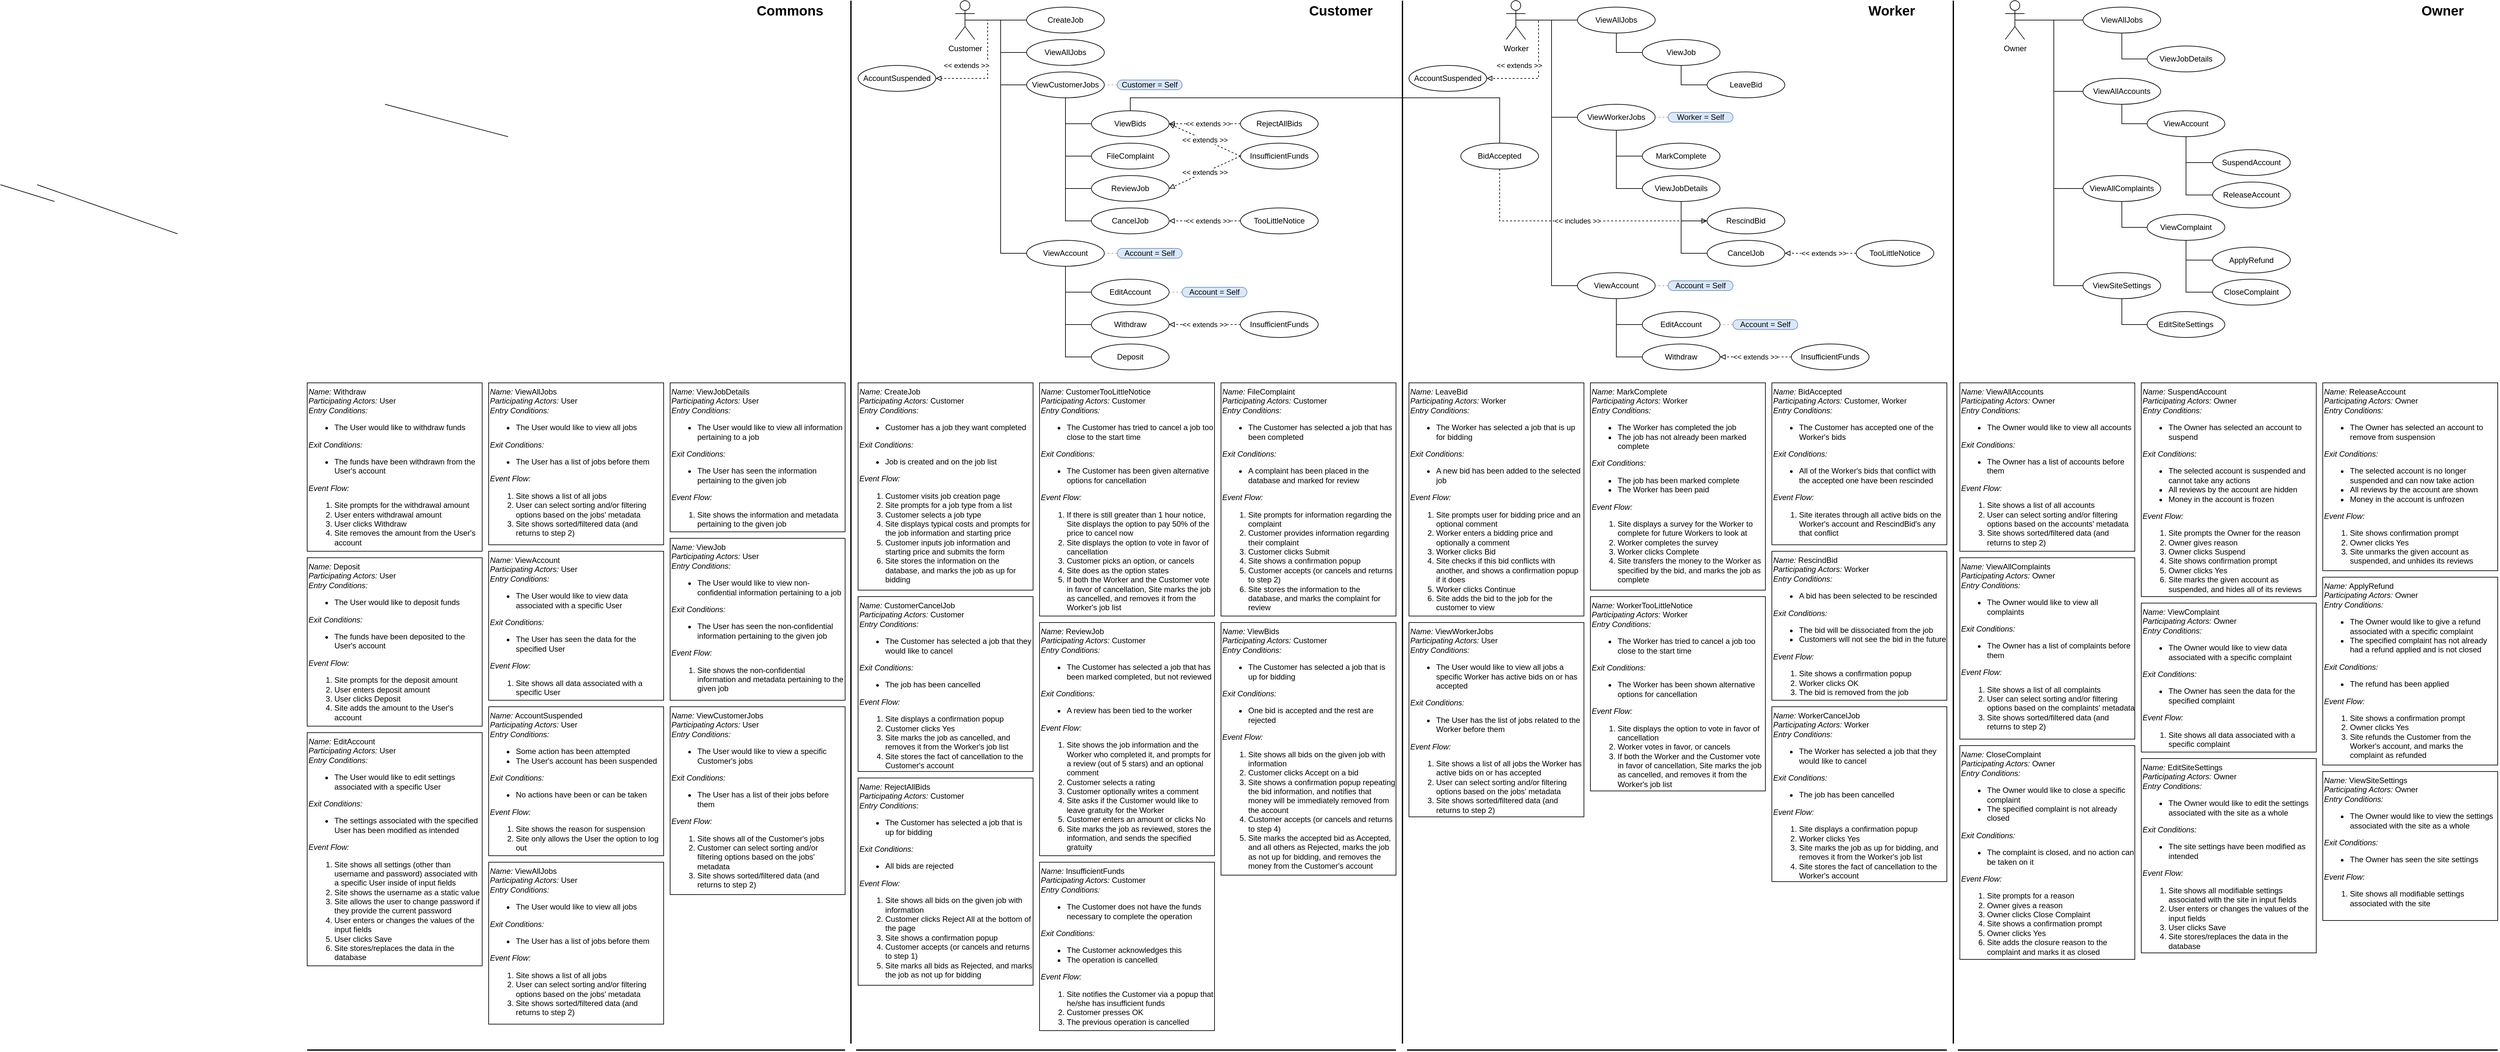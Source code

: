 <mxfile version="16.4.0" type="device"><diagram id="e7BRSkH-qnMTT6ooK6Yv" name="Page-1"><mxGraphModel dx="2823" dy="3017" grid="1" gridSize="10" guides="1" tooltips="1" connect="1" arrows="1" fold="1" page="1" pageScale="1" pageWidth="850" pageHeight="1100" math="0" shadow="0"><root><mxCell id="0"/><mxCell id="1" parent="0"/><mxCell id="eDY13qr5OeqZNVzU4VN_-50" value="" style="endArrow=none;html=1;rounded=0;shadow=0;entryX=0.5;entryY=1;entryDx=0;entryDy=0;exitX=0.5;exitY=0;exitDx=0;exitDy=0;" parent="1" source="eDY13qr5OeqZNVzU4VN_-47" edge="1"><mxGeometry width="50" height="50" relative="1" as="geometry"><mxPoint x="1170" y="220" as="sourcePoint"/><mxPoint x="980" y="170" as="targetPoint"/></mxGeometry></mxCell><mxCell id="UdztRysK9boTHJL-2rqp-9" value="" style="endArrow=none;html=1;rounded=0;exitX=1;exitY=1;exitDx=0;exitDy=0;entryX=0.5;entryY=0;entryDx=0;entryDy=0;" parent="1" target="UdztRysK9boTHJL-2rqp-8" edge="1"><mxGeometry width="50" height="50" relative="1" as="geometry"><mxPoint x="443.284" y="294.142" as="sourcePoint"/><mxPoint x="660" y="370" as="targetPoint"/></mxGeometry></mxCell><mxCell id="UdztRysK9boTHJL-2rqp-10" value="" style="endArrow=none;html=1;rounded=0;exitX=0;exitY=1;exitDx=0;exitDy=0;entryX=0.5;entryY=0;entryDx=0;entryDy=0;" parent="1" target="UdztRysK9boTHJL-2rqp-7" edge="1"><mxGeometry width="50" height="50" relative="1" as="geometry"><mxPoint x="386.716" y="294.142" as="sourcePoint"/><mxPoint x="470" y="320" as="targetPoint"/></mxGeometry></mxCell><mxCell id="18_FrdXm8-aa5HPfmwMb-24" style="edgeStyle=orthogonalEdgeStyle;rounded=0;orthogonalLoop=1;jettySize=auto;html=1;exitX=0.5;exitY=0.5;exitDx=0;exitDy=0;exitPerimeter=0;entryX=0;entryY=0.5;entryDx=0;entryDy=0;endArrow=none;endFill=0;" parent="1" source="aE4UWYMLQ-E43CyE_ZQW-4" target="18_FrdXm8-aa5HPfmwMb-23" edge="1"><mxGeometry relative="1" as="geometry"/></mxCell><mxCell id="18_FrdXm8-aa5HPfmwMb-39" style="edgeStyle=orthogonalEdgeStyle;rounded=0;orthogonalLoop=1;jettySize=auto;html=1;exitX=0.5;exitY=0.5;exitDx=0;exitDy=0;exitPerimeter=0;entryX=0;entryY=0.5;entryDx=0;entryDy=0;endArrow=none;endFill=0;strokeWidth=1;" parent="1" source="aE4UWYMLQ-E43CyE_ZQW-4" target="18_FrdXm8-aa5HPfmwMb-38" edge="1"><mxGeometry relative="1" as="geometry"/></mxCell><mxCell id="yrLgW_0hK2wx2UkOy0vT-2" style="edgeStyle=orthogonalEdgeStyle;rounded=0;orthogonalLoop=1;jettySize=auto;html=1;exitX=0.5;exitY=0.5;exitDx=0;exitDy=0;exitPerimeter=0;entryX=0;entryY=0.5;entryDx=0;entryDy=0;endArrow=none;endFill=0;" edge="1" parent="1" source="aE4UWYMLQ-E43CyE_ZQW-4" target="18_FrdXm8-aa5HPfmwMb-95"><mxGeometry relative="1" as="geometry"/></mxCell><mxCell id="aE4UWYMLQ-E43CyE_ZQW-4" value="Customer" style="shape=umlActor;verticalLabelPosition=bottom;verticalAlign=top;html=1;outlineConnect=0;" parent="1" vertex="1"><mxGeometry x="1860" y="10" width="30" height="60" as="geometry"/></mxCell><mxCell id="yrLgW_0hK2wx2UkOy0vT-27" style="edgeStyle=orthogonalEdgeStyle;rounded=0;orthogonalLoop=1;jettySize=auto;html=1;exitX=0.5;exitY=0.5;exitDx=0;exitDy=0;exitPerimeter=0;entryX=0;entryY=0.5;entryDx=0;entryDy=0;endArrow=none;endFill=0;" edge="1" parent="1" source="aE4UWYMLQ-E43CyE_ZQW-5" target="yrLgW_0hK2wx2UkOy0vT-20"><mxGeometry relative="1" as="geometry"/></mxCell><mxCell id="aE4UWYMLQ-E43CyE_ZQW-5" value="Worker" style="shape=umlActor;verticalLabelPosition=bottom;verticalAlign=top;html=1;outlineConnect=0;" parent="1" vertex="1"><mxGeometry x="2710" y="10" width="30" height="60" as="geometry"/></mxCell><mxCell id="18_FrdXm8-aa5HPfmwMb-3" value="CreateJob" style="ellipse;whiteSpace=wrap;html=1;" parent="1" vertex="1"><mxGeometry x="1970" y="20" width="120" height="40" as="geometry"/></mxCell><mxCell id="18_FrdXm8-aa5HPfmwMb-9" style="edgeStyle=orthogonalEdgeStyle;rounded=0;orthogonalLoop=1;jettySize=auto;html=1;exitX=0.5;exitY=0.5;exitDx=0;exitDy=0;exitPerimeter=0;entryX=0;entryY=0.5;entryDx=0;entryDy=0;endArrow=none;endFill=0;" parent="1" source="aE4UWYMLQ-E43CyE_ZQW-4" target="18_FrdXm8-aa5HPfmwMb-3" edge="1"><mxGeometry relative="1" as="geometry"/></mxCell><mxCell id="18_FrdXm8-aa5HPfmwMb-17" value="&lt;div&gt;&lt;em&gt;Name:&lt;/em&gt;&lt;span&gt; CreateJob&lt;/span&gt;&lt;/div&gt;&lt;span&gt;&lt;em&gt;Participating Actors:&lt;/em&gt; Customer&lt;/span&gt;&lt;br&gt;&lt;span&gt;&lt;em&gt;Entry Conditions:&lt;/em&gt;&lt;/span&gt;&lt;br&gt;&lt;ul&gt;&lt;li&gt;Customer has a job they want completed&lt;/li&gt;&lt;/ul&gt;&lt;span&gt;&lt;em&gt;Exit Conditions:&lt;/em&gt;&lt;/span&gt;&lt;br&gt;&lt;ul&gt;&lt;li&gt;Job is created and on the job list&lt;/li&gt;&lt;/ul&gt;&lt;span&gt;&lt;em&gt;Event Flow:&lt;/em&gt;&lt;/span&gt;&lt;br&gt;&lt;ol&gt;&lt;li&gt;Customer visits job creation page&lt;/li&gt;&lt;li&gt;Site prompts for a job type from a list&lt;/li&gt;&lt;li&gt;Customer selects a job type&lt;/li&gt;&lt;li&gt;Site displays typical costs and prompts for the job information and starting price&lt;/li&gt;&lt;li&gt;Customer inputs job information and starting price and submits the form&lt;/li&gt;&lt;li&gt;Site stores the information on the database, and marks the job as up for bidding&lt;/li&gt;&lt;/ol&gt;" style="text;html=1;strokeColor=default;fillColor=none;align=left;verticalAlign=top;whiteSpace=wrap;rounded=0;" parent="1" vertex="1"><mxGeometry x="1710" y="600" width="270" height="320" as="geometry"/></mxCell><mxCell id="18_FrdXm8-aa5HPfmwMb-18" value="&lt;div&gt;&lt;em&gt;Name:&lt;/em&gt;&lt;span&gt;&amp;nbsp;ViewBids&lt;/span&gt;&lt;/div&gt;&lt;span&gt;&lt;em&gt;Participating Actors:&lt;/em&gt; Customer&lt;/span&gt;&lt;br&gt;&lt;span&gt;&lt;em&gt;Entry Conditions:&lt;/em&gt;&lt;/span&gt;&lt;br&gt;&lt;ul&gt;&lt;li&gt;The Customer has selected a job that is up for bidding&lt;/li&gt;&lt;/ul&gt;&lt;span&gt;&lt;em&gt;Exit Conditions:&lt;/em&gt;&lt;/span&gt;&lt;br&gt;&lt;ul&gt;&lt;li&gt;One bid is accepted and the rest are rejected&lt;br&gt;&lt;/li&gt;&lt;/ul&gt;&lt;span&gt;&lt;em&gt;Event Flow:&lt;/em&gt;&lt;/span&gt;&lt;br&gt;&lt;ol&gt;&lt;li&gt;&lt;span&gt;Site shows all bids on the given job with information&lt;/span&gt;&lt;br&gt;&lt;/li&gt;&lt;li&gt;Customer clicks Accept on a bid&lt;/li&gt;&lt;li&gt;Site shows a confirmation popup repeating the bid information, and notifies that money will be immediately removed from the account&lt;/li&gt;&lt;li&gt;Customer accepts (or cancels and returns to step 4)&lt;/li&gt;&lt;li&gt;Site marks the accepted bid as Accepted, and all others as Rejected, marks the job as not up for bidding, and removes the money from the Customer's account&lt;/li&gt;&lt;/ol&gt;" style="text;html=1;strokeColor=default;fillColor=none;align=left;verticalAlign=top;whiteSpace=wrap;rounded=0;" parent="1" vertex="1"><mxGeometry x="2270" y="970" width="270" height="390" as="geometry"/></mxCell><mxCell id="18_FrdXm8-aa5HPfmwMb-86" style="edgeStyle=orthogonalEdgeStyle;rounded=0;orthogonalLoop=1;jettySize=auto;html=1;exitX=0.5;exitY=0;exitDx=0;exitDy=0;endArrow=none;endFill=0;strokeColor=#000000;strokeWidth=1;entryX=0.5;entryY=0;entryDx=0;entryDy=0;" parent="1" source="18_FrdXm8-aa5HPfmwMb-19" target="18_FrdXm8-aa5HPfmwMb-87" edge="1"><mxGeometry relative="1" as="geometry"><mxPoint x="2660" y="180" as="targetPoint"/><Array as="points"><mxPoint x="2130" y="160"/><mxPoint x="2700" y="160"/></Array></mxGeometry></mxCell><mxCell id="18_FrdXm8-aa5HPfmwMb-19" value="ViewBids" style="ellipse;whiteSpace=wrap;html=1;" parent="1" vertex="1"><mxGeometry x="2070" y="180" width="120" height="40" as="geometry"/></mxCell><mxCell id="18_FrdXm8-aa5HPfmwMb-21" value="FileComplaint" style="ellipse;whiteSpace=wrap;html=1;" parent="1" vertex="1"><mxGeometry x="2070" y="230" width="120" height="40" as="geometry"/></mxCell><mxCell id="18_FrdXm8-aa5HPfmwMb-25" style="edgeStyle=orthogonalEdgeStyle;rounded=0;orthogonalLoop=1;jettySize=auto;html=1;exitX=0.5;exitY=1;exitDx=0;exitDy=0;entryX=0;entryY=0.5;entryDx=0;entryDy=0;endArrow=none;endFill=0;" parent="1" source="18_FrdXm8-aa5HPfmwMb-23" target="18_FrdXm8-aa5HPfmwMb-19" edge="1"><mxGeometry relative="1" as="geometry"/></mxCell><mxCell id="18_FrdXm8-aa5HPfmwMb-26" style="edgeStyle=orthogonalEdgeStyle;rounded=0;orthogonalLoop=1;jettySize=auto;html=1;exitX=0.5;exitY=1;exitDx=0;exitDy=0;entryX=0;entryY=0.5;entryDx=0;entryDy=0;endArrow=none;endFill=0;" parent="1" source="18_FrdXm8-aa5HPfmwMb-23" target="18_FrdXm8-aa5HPfmwMb-21" edge="1"><mxGeometry relative="1" as="geometry"/></mxCell><mxCell id="18_FrdXm8-aa5HPfmwMb-55" style="edgeStyle=orthogonalEdgeStyle;rounded=0;orthogonalLoop=1;jettySize=auto;html=1;exitX=0.5;exitY=1;exitDx=0;exitDy=0;entryX=0;entryY=0.5;entryDx=0;entryDy=0;endArrow=none;endFill=0;strokeWidth=1;" parent="1" source="18_FrdXm8-aa5HPfmwMb-23" target="18_FrdXm8-aa5HPfmwMb-54" edge="1"><mxGeometry relative="1" as="geometry"/></mxCell><mxCell id="yrLgW_0hK2wx2UkOy0vT-35" style="edgeStyle=orthogonalEdgeStyle;rounded=0;orthogonalLoop=1;jettySize=auto;html=1;exitX=0.5;exitY=1;exitDx=0;exitDy=0;entryX=0;entryY=0.5;entryDx=0;entryDy=0;endArrow=none;endFill=0;" edge="1" parent="1" source="18_FrdXm8-aa5HPfmwMb-23" target="18_FrdXm8-aa5HPfmwMb-61"><mxGeometry relative="1" as="geometry"/></mxCell><mxCell id="18_FrdXm8-aa5HPfmwMb-23" value="ViewCustomerJobs" style="ellipse;whiteSpace=wrap;html=1;" parent="1" vertex="1"><mxGeometry x="1970" y="120" width="120" height="40" as="geometry"/></mxCell><mxCell id="18_FrdXm8-aa5HPfmwMb-31" value="&amp;lt;&amp;lt; extends &amp;gt;&amp;gt;" style="edgeStyle=orthogonalEdgeStyle;rounded=0;orthogonalLoop=1;jettySize=auto;html=1;exitX=0;exitY=0.5;exitDx=0;exitDy=0;entryX=1;entryY=0.5;entryDx=0;entryDy=0;dashed=1;endArrow=block;endFill=0;" parent="1" source="18_FrdXm8-aa5HPfmwMb-28" target="18_FrdXm8-aa5HPfmwMb-19" edge="1"><mxGeometry x="-0.091" relative="1" as="geometry"><mxPoint as="offset"/></mxGeometry></mxCell><mxCell id="18_FrdXm8-aa5HPfmwMb-28" value="RejectAllBids" style="ellipse;whiteSpace=wrap;html=1;" parent="1" vertex="1"><mxGeometry x="2300" y="180" width="120" height="40" as="geometry"/></mxCell><mxCell id="18_FrdXm8-aa5HPfmwMb-29" value="&lt;div&gt;&lt;em&gt;Name:&lt;/em&gt;&lt;span&gt;&amp;nbsp;RejectAllBids&lt;/span&gt;&lt;/div&gt;&lt;span&gt;&lt;em&gt;Participating Actors:&lt;/em&gt; Customer&lt;/span&gt;&lt;br&gt;&lt;span&gt;&lt;em&gt;Entry Conditions:&lt;/em&gt;&lt;/span&gt;&lt;br&gt;&lt;ul&gt;&lt;li&gt;The Customer has selected a job that is up for bidding&lt;/li&gt;&lt;/ul&gt;&lt;span&gt;&lt;em&gt;Exit Conditions:&lt;/em&gt;&lt;/span&gt;&lt;br&gt;&lt;ul&gt;&lt;li&gt;All bids are rejected&lt;br&gt;&lt;/li&gt;&lt;/ul&gt;&lt;span&gt;&lt;em&gt;Event Flow:&lt;/em&gt;&lt;/span&gt;&lt;br&gt;&lt;ol&gt;&lt;li&gt;&lt;span&gt;Site shows all bids on the given job with information&lt;/span&gt;&lt;br&gt;&lt;/li&gt;&lt;li&gt;Customer clicks Reject All at the bottom of the page&lt;/li&gt;&lt;li&gt;Site shows a confirmation popup&lt;/li&gt;&lt;li&gt;Customer accepts (or cancels and returns to step 1)&lt;/li&gt;&lt;li&gt;Site marks all bids as Rejected, and marks the job as not up for bidding&lt;/li&gt;&lt;/ol&gt;" style="text;html=1;strokeColor=default;fillColor=none;align=left;verticalAlign=top;whiteSpace=wrap;rounded=0;" parent="1" vertex="1"><mxGeometry x="1710" y="1210" width="270" height="320" as="geometry"/></mxCell><mxCell id="18_FrdXm8-aa5HPfmwMb-34" value="&lt;div&gt;&lt;em&gt;Name:&lt;/em&gt;&lt;span&gt;&amp;nbsp;FileComplaint&lt;/span&gt;&lt;/div&gt;&lt;span&gt;&lt;em&gt;Participating Actors:&lt;/em&gt; Customer&lt;/span&gt;&lt;br&gt;&lt;span&gt;&lt;em&gt;Entry Conditions:&lt;/em&gt;&lt;/span&gt;&lt;br&gt;&lt;ul&gt;&lt;li&gt;The Customer has selected a job that has been completed&lt;/li&gt;&lt;/ul&gt;&lt;span&gt;&lt;em&gt;Exit Conditions:&lt;/em&gt;&lt;/span&gt;&lt;br&gt;&lt;ul&gt;&lt;li&gt;A complaint has been placed in the database and marked for review&lt;br&gt;&lt;/li&gt;&lt;/ul&gt;&lt;span&gt;&lt;em&gt;Event Flow:&lt;/em&gt;&lt;/span&gt;&lt;br&gt;&lt;ol&gt;&lt;li&gt;Site prompts for information regarding the complaint&lt;/li&gt;&lt;li&gt;Customer provides information regarding their complaint&lt;/li&gt;&lt;li&gt;Customer clicks Submit&lt;/li&gt;&lt;li&gt;Site shows a confirmation popup&lt;/li&gt;&lt;li&gt;Customer accepts (or cancels and returns to step 2)&lt;/li&gt;&lt;li&gt;Site stores the information to the database, and marks the complaint for review&lt;/li&gt;&lt;/ol&gt;" style="text;html=1;strokeColor=default;fillColor=none;align=left;verticalAlign=top;whiteSpace=wrap;rounded=0;" parent="1" vertex="1"><mxGeometry x="2270" y="600" width="270" height="360" as="geometry"/></mxCell><mxCell id="18_FrdXm8-aa5HPfmwMb-35" value="&lt;div&gt;&lt;em&gt;Name:&lt;/em&gt;&lt;span&gt;&amp;nbsp;ViewCustomerJobs&lt;/span&gt;&lt;/div&gt;&lt;span&gt;&lt;em&gt;Participating Actors:&lt;/em&gt; User&lt;/span&gt;&lt;br&gt;&lt;span&gt;&lt;em&gt;Entry Conditions:&lt;/em&gt;&lt;/span&gt;&lt;br&gt;&lt;ul&gt;&lt;li&gt;The User would like to view a specific Customer's jobs&lt;/li&gt;&lt;/ul&gt;&lt;span&gt;&lt;em&gt;Exit Conditions:&lt;/em&gt;&lt;/span&gt;&lt;br&gt;&lt;ul&gt;&lt;li&gt;The User has a list of their jobs before them&lt;/li&gt;&lt;/ul&gt;&lt;span&gt;&lt;em&gt;Event Flow:&lt;/em&gt;&lt;/span&gt;&lt;br&gt;&lt;ol&gt;&lt;li&gt;Site shows all of the Customer's jobs&lt;/li&gt;&lt;li&gt;Customer can select sorting and/or filtering options based on the jobs' metadata&lt;/li&gt;&lt;li&gt;Site shows sorted/filtered data (and returns to step 2)&lt;/li&gt;&lt;/ol&gt;" style="text;html=1;strokeColor=default;fillColor=none;align=left;verticalAlign=top;whiteSpace=wrap;rounded=0;" parent="1" vertex="1"><mxGeometry x="1420" y="1100" width="270" height="290" as="geometry"/></mxCell><mxCell id="18_FrdXm8-aa5HPfmwMb-37" value="" style="endArrow=none;html=1;rounded=0;strokeWidth=2;" parent="1" edge="1"><mxGeometry width="50" height="50" relative="1" as="geometry"><mxPoint x="2550" y="1620" as="sourcePoint"/><mxPoint x="2550" y="10" as="targetPoint"/></mxGeometry></mxCell><mxCell id="18_FrdXm8-aa5HPfmwMb-38" value="ViewAllJobs" style="ellipse;whiteSpace=wrap;html=1;" parent="1" vertex="1"><mxGeometry x="1970" y="70" width="120" height="40" as="geometry"/></mxCell><mxCell id="18_FrdXm8-aa5HPfmwMb-40" value="&lt;div&gt;&lt;em&gt;Name:&lt;/em&gt;&lt;span&gt;&amp;nbsp;ViewAllJobs&lt;/span&gt;&lt;/div&gt;&lt;span&gt;&lt;em&gt;Participating Actors:&lt;/em&gt; User&lt;/span&gt;&lt;br&gt;&lt;span&gt;&lt;em&gt;Entry Conditions:&lt;/em&gt;&lt;/span&gt;&lt;br&gt;&lt;ul&gt;&lt;li&gt;The User would like to view all jobs&lt;/li&gt;&lt;/ul&gt;&lt;span&gt;&lt;em&gt;Exit Conditions:&lt;/em&gt;&lt;/span&gt;&lt;br&gt;&lt;ul&gt;&lt;li&gt;The User has a list of jobs before them&lt;/li&gt;&lt;/ul&gt;&lt;span&gt;&lt;em&gt;Event Flow:&lt;/em&gt;&lt;/span&gt;&lt;br&gt;&lt;ol&gt;&lt;li&gt;Site shows a list of all jobs&lt;/li&gt;&lt;li&gt;User can select sorting and/or filtering options based on the jobs' metadata&lt;/li&gt;&lt;li&gt;Site shows sorted/filtered data (and returns to step 2)&lt;/li&gt;&lt;/ol&gt;" style="text;html=1;strokeColor=default;fillColor=none;align=left;verticalAlign=top;whiteSpace=wrap;rounded=0;" parent="1" vertex="1"><mxGeometry x="1140" y="1340" width="270" height="250" as="geometry"/></mxCell><mxCell id="18_FrdXm8-aa5HPfmwMb-41" style="edgeStyle=orthogonalEdgeStyle;rounded=0;orthogonalLoop=1;jettySize=auto;html=1;entryX=0;entryY=0.5;entryDx=0;entryDy=0;endArrow=none;endFill=0;exitX=0.5;exitY=0.5;exitDx=0;exitDy=0;exitPerimeter=0;" parent="1" source="aE4UWYMLQ-E43CyE_ZQW-5" target="18_FrdXm8-aa5HPfmwMb-50" edge="1"><mxGeometry relative="1" as="geometry"><mxPoint x="2750" y="40" as="sourcePoint"/></mxGeometry></mxCell><mxCell id="18_FrdXm8-aa5HPfmwMb-42" style="edgeStyle=orthogonalEdgeStyle;rounded=0;orthogonalLoop=1;jettySize=auto;html=1;entryX=0;entryY=0.5;entryDx=0;entryDy=0;endArrow=none;endFill=0;strokeWidth=1;exitX=0.5;exitY=0.5;exitDx=0;exitDy=0;exitPerimeter=0;" parent="1" source="aE4UWYMLQ-E43CyE_ZQW-5" target="18_FrdXm8-aa5HPfmwMb-53" edge="1"><mxGeometry relative="1" as="geometry"><mxPoint x="2750" y="40" as="sourcePoint"/></mxGeometry></mxCell><mxCell id="18_FrdXm8-aa5HPfmwMb-46" value="MarkComplete" style="ellipse;whiteSpace=wrap;html=1;" parent="1" vertex="1"><mxGeometry x="2920" y="230" width="120" height="40" as="geometry"/></mxCell><mxCell id="18_FrdXm8-aa5HPfmwMb-48" style="edgeStyle=orthogonalEdgeStyle;rounded=0;orthogonalLoop=1;jettySize=auto;html=1;exitX=0.5;exitY=1;exitDx=0;exitDy=0;entryX=0;entryY=0.5;entryDx=0;entryDy=0;endArrow=none;endFill=0;" parent="1" source="18_FrdXm8-aa5HPfmwMb-50" target="18_FrdXm8-aa5HPfmwMb-46" edge="1"><mxGeometry relative="1" as="geometry"/></mxCell><mxCell id="18_FrdXm8-aa5HPfmwMb-81" style="edgeStyle=orthogonalEdgeStyle;rounded=0;orthogonalLoop=1;jettySize=auto;html=1;exitX=0.5;exitY=1;exitDx=0;exitDy=0;entryX=0;entryY=0.5;entryDx=0;entryDy=0;endArrow=none;endFill=0;strokeColor=#000000;strokeWidth=1;" parent="1" source="18_FrdXm8-aa5HPfmwMb-50" target="18_FrdXm8-aa5HPfmwMb-80" edge="1"><mxGeometry relative="1" as="geometry"/></mxCell><mxCell id="18_FrdXm8-aa5HPfmwMb-50" value="ViewWorkerJobs" style="ellipse;whiteSpace=wrap;html=1;" parent="1" vertex="1"><mxGeometry x="2820" y="170" width="120" height="40" as="geometry"/></mxCell><mxCell id="18_FrdXm8-aa5HPfmwMb-72" style="edgeStyle=orthogonalEdgeStyle;rounded=0;orthogonalLoop=1;jettySize=auto;html=1;exitX=0.5;exitY=1;exitDx=0;exitDy=0;entryX=0;entryY=0.5;entryDx=0;entryDy=0;endArrow=none;endFill=0;strokeColor=#000000;strokeWidth=1;" parent="1" source="18_FrdXm8-aa5HPfmwMb-53" target="18_FrdXm8-aa5HPfmwMb-71" edge="1"><mxGeometry relative="1" as="geometry"/></mxCell><mxCell id="18_FrdXm8-aa5HPfmwMb-53" value="ViewAllJobs" style="ellipse;whiteSpace=wrap;html=1;" parent="1" vertex="1"><mxGeometry x="2820" y="20" width="120" height="40" as="geometry"/></mxCell><mxCell id="18_FrdXm8-aa5HPfmwMb-54" value="ReviewJob" style="ellipse;whiteSpace=wrap;html=1;" parent="1" vertex="1"><mxGeometry x="2070" y="280" width="120" height="40" as="geometry"/></mxCell><mxCell id="18_FrdXm8-aa5HPfmwMb-56" value="&lt;div&gt;&lt;em&gt;Name:&lt;/em&gt;&lt;span&gt;&amp;nbsp;ReviewJob&lt;/span&gt;&lt;/div&gt;&lt;span&gt;&lt;em&gt;Participating Actors:&lt;/em&gt;&amp;nbsp;Customer&lt;/span&gt;&lt;br&gt;&lt;span&gt;&lt;em&gt;Entry Conditions:&lt;/em&gt;&lt;/span&gt;&lt;br&gt;&lt;ul&gt;&lt;li&gt;The Customer has selected a job that has been marked completed, but not reviewed&lt;br&gt;&lt;/li&gt;&lt;/ul&gt;&lt;span&gt;&lt;em&gt;Exit Conditions:&lt;/em&gt;&lt;/span&gt;&lt;br&gt;&lt;ul&gt;&lt;li&gt;A review has been tied to the worker&lt;/li&gt;&lt;/ul&gt;&lt;span&gt;&lt;em&gt;Event Flow:&lt;/em&gt;&lt;/span&gt;&lt;br&gt;&lt;ol&gt;&lt;li&gt;Site shows the job information and the Worker who completed it, and prompts for a review (out of 5 stars) and an optional comment&lt;/li&gt;&lt;li&gt;Customer selects a rating&lt;/li&gt;&lt;li&gt;Customer optionally writes a comment&lt;/li&gt;&lt;li&gt;Site asks if the Customer would like to leave gratuity for the Worker&lt;/li&gt;&lt;li&gt;Customer enters an amount or clicks No&lt;/li&gt;&lt;li&gt;Site marks the job as reviewed, stores the information, and sends the specified gratuity&lt;/li&gt;&lt;/ol&gt;" style="text;html=1;strokeColor=default;fillColor=none;align=left;verticalAlign=top;whiteSpace=wrap;rounded=0;" parent="1" vertex="1"><mxGeometry x="1990" y="970" width="270" height="360" as="geometry"/></mxCell><mxCell id="18_FrdXm8-aa5HPfmwMb-58" value="&amp;lt;&amp;lt; extends &amp;gt;&amp;gt;" style="rounded=0;orthogonalLoop=1;jettySize=auto;html=1;exitX=0;exitY=0.5;exitDx=0;exitDy=0;endArrow=block;endFill=0;strokeWidth=1;dashed=1;entryX=1;entryY=0.5;entryDx=0;entryDy=0;" parent="1" source="18_FrdXm8-aa5HPfmwMb-57" target="18_FrdXm8-aa5HPfmwMb-19" edge="1"><mxGeometry relative="1" as="geometry"><mxPoint x="2240" y="240" as="targetPoint"/></mxGeometry></mxCell><mxCell id="18_FrdXm8-aa5HPfmwMb-59" value="&amp;lt;&amp;lt; extends &amp;gt;&amp;gt;" style="edgeStyle=none;rounded=0;orthogonalLoop=1;jettySize=auto;html=1;exitX=0;exitY=0.5;exitDx=0;exitDy=0;entryX=1;entryY=0.5;entryDx=0;entryDy=0;dashed=1;endArrow=block;endFill=0;strokeWidth=1;" parent="1" source="18_FrdXm8-aa5HPfmwMb-57" target="18_FrdXm8-aa5HPfmwMb-54" edge="1"><mxGeometry relative="1" as="geometry"/></mxCell><mxCell id="18_FrdXm8-aa5HPfmwMb-57" value="InsufficientFunds" style="ellipse;whiteSpace=wrap;html=1;" parent="1" vertex="1"><mxGeometry x="2300" y="230" width="120" height="40" as="geometry"/></mxCell><mxCell id="18_FrdXm8-aa5HPfmwMb-60" value="&lt;div&gt;&lt;em&gt;Name:&lt;/em&gt;&lt;span&gt;&amp;nbsp;InsufficientFunds&lt;/span&gt;&lt;/div&gt;&lt;span&gt;&lt;em&gt;Participating Actors:&lt;/em&gt;&amp;nbsp;Customer&lt;/span&gt;&lt;br&gt;&lt;span&gt;&lt;em&gt;Entry Conditions:&lt;/em&gt;&lt;/span&gt;&lt;br&gt;&lt;ul&gt;&lt;li&gt;The Customer does not have the funds necessary to complete the operation&lt;/li&gt;&lt;/ul&gt;&lt;span&gt;&lt;em&gt;Exit Conditions:&lt;/em&gt;&lt;/span&gt;&lt;br&gt;&lt;ul&gt;&lt;li&gt;The Customer acknowledges this&lt;/li&gt;&lt;li&gt;The operation is cancelled&lt;/li&gt;&lt;/ul&gt;&lt;span&gt;&lt;em&gt;Event Flow:&lt;/em&gt;&lt;/span&gt;&lt;br&gt;&lt;ol&gt;&lt;li&gt;Site notifies the Customer via a popup that he/she has insufficient funds&lt;br&gt;&lt;/li&gt;&lt;li&gt;Customer presses OK&lt;/li&gt;&lt;li&gt;The previous operation is cancelled&lt;/li&gt;&lt;/ol&gt;" style="text;html=1;strokeColor=default;fillColor=none;align=left;verticalAlign=top;whiteSpace=wrap;rounded=0;" parent="1" vertex="1"><mxGeometry x="1990" y="1340" width="270" height="260" as="geometry"/></mxCell><mxCell id="18_FrdXm8-aa5HPfmwMb-61" value="CancelJob" style="ellipse;whiteSpace=wrap;html=1;" parent="1" vertex="1"><mxGeometry x="2070" y="330" width="120" height="40" as="geometry"/></mxCell><mxCell id="18_FrdXm8-aa5HPfmwMb-65" style="edgeStyle=none;rounded=0;orthogonalLoop=1;jettySize=auto;html=1;exitX=0;exitY=0.5;exitDx=0;exitDy=0;entryX=1;entryY=0.5;entryDx=0;entryDy=0;endArrow=none;endFill=0;strokeWidth=1;dashed=1;strokeColor=#A8A8A8;" parent="1" source="18_FrdXm8-aa5HPfmwMb-64" target="18_FrdXm8-aa5HPfmwMb-23" edge="1"><mxGeometry relative="1" as="geometry"/></mxCell><mxCell id="18_FrdXm8-aa5HPfmwMb-64" value="Customer = Self" style="text;html=1;strokeColor=#6c8ebf;fillColor=#dae8fc;align=center;verticalAlign=middle;whiteSpace=wrap;rounded=1;arcSize=50;glass=0;" parent="1" vertex="1"><mxGeometry x="2110" y="132.5" width="100" height="15" as="geometry"/></mxCell><mxCell id="18_FrdXm8-aa5HPfmwMb-66" value="" style="endArrow=none;html=1;rounded=0;strokeWidth=2;" parent="1" edge="1"><mxGeometry width="50" height="50" relative="1" as="geometry"><mxPoint x="1699" y="1620" as="sourcePoint"/><mxPoint x="1699" y="10" as="targetPoint"/></mxGeometry></mxCell><mxCell id="18_FrdXm8-aa5HPfmwMb-68" value="" style="endArrow=none;html=1;rounded=0;strokeWidth=2;" parent="1" edge="1"><mxGeometry width="50" height="50" relative="1" as="geometry"><mxPoint x="3400" y="1620" as="sourcePoint"/><mxPoint x="3400" y="10" as="targetPoint"/></mxGeometry></mxCell><mxCell id="18_FrdXm8-aa5HPfmwMb-74" style="edgeStyle=orthogonalEdgeStyle;rounded=0;orthogonalLoop=1;jettySize=auto;html=1;exitX=0.5;exitY=1;exitDx=0;exitDy=0;entryX=0;entryY=0.5;entryDx=0;entryDy=0;endArrow=none;endFill=0;strokeColor=#000000;strokeWidth=1;" parent="1" source="18_FrdXm8-aa5HPfmwMb-71" target="18_FrdXm8-aa5HPfmwMb-73" edge="1"><mxGeometry relative="1" as="geometry"/></mxCell><mxCell id="18_FrdXm8-aa5HPfmwMb-71" value="ViewJob" style="ellipse;whiteSpace=wrap;html=1;" parent="1" vertex="1"><mxGeometry x="2920" y="70" width="120" height="40" as="geometry"/></mxCell><mxCell id="18_FrdXm8-aa5HPfmwMb-73" value="LeaveBid" style="ellipse;whiteSpace=wrap;html=1;" parent="1" vertex="1"><mxGeometry x="3020" y="120" width="120" height="40" as="geometry"/></mxCell><mxCell id="18_FrdXm8-aa5HPfmwMb-78" value="&lt;div&gt;&lt;em&gt;Name:&lt;/em&gt;&lt;span&gt;&amp;nbsp;ViewAllJobs&lt;/span&gt;&lt;/div&gt;&lt;span&gt;&lt;em&gt;Participating Actors:&lt;/em&gt; User&lt;/span&gt;&lt;br&gt;&lt;span&gt;&lt;em&gt;Entry Conditions:&lt;/em&gt;&lt;/span&gt;&lt;br&gt;&lt;ul&gt;&lt;li&gt;The User would like to view all jobs&lt;/li&gt;&lt;/ul&gt;&lt;span&gt;&lt;em&gt;Exit Conditions:&lt;/em&gt;&lt;/span&gt;&lt;br&gt;&lt;ul&gt;&lt;li&gt;The User has a list of jobs before them&lt;/li&gt;&lt;/ul&gt;&lt;span&gt;&lt;em&gt;Event Flow:&lt;/em&gt;&lt;/span&gt;&lt;br&gt;&lt;ol&gt;&lt;li&gt;Site shows a list of all jobs&lt;/li&gt;&lt;li&gt;User can select sorting and/or filtering options based on the jobs' metadata&lt;/li&gt;&lt;li&gt;Site shows sorted/filtered data (and returns to step 2)&lt;/li&gt;&lt;/ol&gt;" style="text;html=1;strokeColor=default;fillColor=none;align=left;verticalAlign=top;whiteSpace=wrap;rounded=0;" parent="1" vertex="1"><mxGeometry x="1140" y="600" width="270" height="250" as="geometry"/></mxCell><mxCell id="18_FrdXm8-aa5HPfmwMb-79" value="&lt;div&gt;&lt;em&gt;Name:&lt;/em&gt;&lt;span&gt;&amp;nbsp;ViewJob&lt;/span&gt;&lt;/div&gt;&lt;span&gt;&lt;em&gt;Participating Actors:&lt;/em&gt; User&lt;/span&gt;&lt;br&gt;&lt;span&gt;&lt;em&gt;Entry Conditions:&lt;/em&gt;&lt;/span&gt;&lt;br&gt;&lt;ul&gt;&lt;li&gt;The User would like to view non-confidential information pertaining to a job&lt;/li&gt;&lt;/ul&gt;&lt;span&gt;&lt;em&gt;Exit Conditions:&lt;/em&gt;&lt;/span&gt;&lt;br&gt;&lt;ul&gt;&lt;li&gt;The User has seen the non-confidential information pertaining to the given job&lt;/li&gt;&lt;/ul&gt;&lt;span&gt;&lt;em&gt;Event Flow:&lt;/em&gt;&lt;/span&gt;&lt;br&gt;&lt;ol&gt;&lt;li&gt;Site shows the non-confidential information and metadata pertaining to the given job&lt;/li&gt;&lt;/ol&gt;" style="text;html=1;strokeColor=default;fillColor=none;align=left;verticalAlign=top;whiteSpace=wrap;rounded=0;" parent="1" vertex="1"><mxGeometry x="1420" y="840" width="270" height="250" as="geometry"/></mxCell><mxCell id="18_FrdXm8-aa5HPfmwMb-90" style="edgeStyle=orthogonalEdgeStyle;rounded=0;orthogonalLoop=1;jettySize=auto;html=1;exitX=0.5;exitY=1;exitDx=0;exitDy=0;entryX=0;entryY=0.5;entryDx=0;entryDy=0;endArrow=none;endFill=0;strokeColor=#000000;strokeWidth=1;" parent="1" source="18_FrdXm8-aa5HPfmwMb-80" target="18_FrdXm8-aa5HPfmwMb-89" edge="1"><mxGeometry relative="1" as="geometry"/></mxCell><mxCell id="yrLgW_0hK2wx2UkOy0vT-34" style="edgeStyle=orthogonalEdgeStyle;rounded=0;orthogonalLoop=1;jettySize=auto;html=1;exitX=0.5;exitY=1;exitDx=0;exitDy=0;entryX=0;entryY=0.5;entryDx=0;entryDy=0;endArrow=none;endFill=0;" edge="1" parent="1" source="18_FrdXm8-aa5HPfmwMb-80" target="yrLgW_0hK2wx2UkOy0vT-18"><mxGeometry relative="1" as="geometry"/></mxCell><mxCell id="18_FrdXm8-aa5HPfmwMb-80" value="ViewJobDetails" style="ellipse;whiteSpace=wrap;html=1;" parent="1" vertex="1"><mxGeometry x="2920" y="280" width="120" height="40" as="geometry"/></mxCell><mxCell id="18_FrdXm8-aa5HPfmwMb-82" value="&lt;div&gt;&lt;em&gt;Name:&lt;/em&gt;&lt;span&gt;&amp;nbsp;ViewJobDetails&lt;/span&gt;&lt;/div&gt;&lt;span&gt;&lt;em&gt;Participating Actors:&lt;/em&gt;&amp;nbsp;User&lt;/span&gt;&lt;br&gt;&lt;span&gt;&lt;em&gt;Entry Conditions:&lt;/em&gt;&lt;/span&gt;&lt;br&gt;&lt;ul&gt;&lt;li&gt;The User would like to view all information pertaining to a job&lt;/li&gt;&lt;/ul&gt;&lt;span&gt;&lt;em&gt;Exit Conditions:&lt;/em&gt;&lt;/span&gt;&lt;br&gt;&lt;ul&gt;&lt;li&gt;The User has seen the information pertaining to the given job&lt;/li&gt;&lt;/ul&gt;&lt;span&gt;&lt;em&gt;Event Flow:&lt;/em&gt;&lt;/span&gt;&lt;br&gt;&lt;ol&gt;&lt;li&gt;Site shows the information and metadata pertaining to the given job&lt;/li&gt;&lt;/ol&gt;" style="text;html=1;strokeColor=default;fillColor=none;align=left;verticalAlign=top;whiteSpace=wrap;rounded=0;" parent="1" vertex="1"><mxGeometry x="1420" y="600" width="270" height="230" as="geometry"/></mxCell><mxCell id="18_FrdXm8-aa5HPfmwMb-83" value="&lt;div&gt;&lt;em&gt;Name:&lt;/em&gt;&lt;span&gt;&amp;nbsp;ViewWorkerJobs&lt;/span&gt;&lt;/div&gt;&lt;span&gt;&lt;em&gt;Participating Actors:&lt;/em&gt; User&lt;/span&gt;&lt;br&gt;&lt;span&gt;&lt;em&gt;Entry Conditions:&lt;/em&gt;&lt;/span&gt;&lt;br&gt;&lt;ul&gt;&lt;li&gt;The User would like to view all jobs a specific Worker has active bids on or has accepted&lt;/li&gt;&lt;/ul&gt;&lt;span&gt;&lt;em&gt;Exit Conditions:&lt;/em&gt;&lt;/span&gt;&lt;br&gt;&lt;ul&gt;&lt;li&gt;The User has the list of jobs related to the Worker before them&lt;/li&gt;&lt;/ul&gt;&lt;span&gt;&lt;em&gt;Event Flow:&lt;/em&gt;&lt;/span&gt;&lt;br&gt;&lt;ol&gt;&lt;li&gt;Site shows a list of all jobs the Worker has active bids on or has accepted&lt;/li&gt;&lt;li&gt;User can select sorting and/or filtering options based on the jobs' metadata&lt;/li&gt;&lt;li&gt;Site shows sorted/filtered data (and returns to step 2)&lt;/li&gt;&lt;/ol&gt;" style="text;html=1;strokeColor=default;fillColor=none;align=left;verticalAlign=top;whiteSpace=wrap;rounded=0;" parent="1" vertex="1"><mxGeometry x="2560" y="970" width="270" height="300" as="geometry"/></mxCell><mxCell id="18_FrdXm8-aa5HPfmwMb-84" value="&lt;div&gt;&lt;em&gt;Name:&lt;/em&gt;&lt;span&gt;&amp;nbsp;MarkComplete&lt;/span&gt;&lt;/div&gt;&lt;span&gt;&lt;em&gt;Participating Actors:&lt;/em&gt; Worker&lt;/span&gt;&lt;br&gt;&lt;span&gt;&lt;em&gt;Entry Conditions:&lt;/em&gt;&lt;/span&gt;&lt;br&gt;&lt;ul&gt;&lt;li&gt;The Worker has completed the job&lt;/li&gt;&lt;li&gt;The job has not already been marked complete&lt;/li&gt;&lt;/ul&gt;&lt;span&gt;&lt;em&gt;Exit Conditions:&lt;/em&gt;&lt;/span&gt;&lt;br&gt;&lt;ul&gt;&lt;li&gt;The job has been marked complete&lt;/li&gt;&lt;li&gt;The Worker has been paid&lt;/li&gt;&lt;/ul&gt;&lt;span&gt;&lt;em&gt;Event Flow:&lt;/em&gt;&lt;/span&gt;&lt;br&gt;&lt;ol&gt;&lt;li&gt;Site displays a survey for the Worker to complete for future Workers to look at&lt;/li&gt;&lt;li&gt;Worker completes the survey&lt;/li&gt;&lt;li&gt;Worker clicks Complete&lt;/li&gt;&lt;li&gt;Site transfers the money to the Worker as specified by the bid, and marks the job as complete&lt;/li&gt;&lt;/ol&gt;" style="text;html=1;strokeColor=default;fillColor=none;align=left;verticalAlign=top;whiteSpace=wrap;rounded=0;fontStyle=0" parent="1" vertex="1"><mxGeometry x="2840" y="600" width="270" height="320" as="geometry"/></mxCell><mxCell id="18_FrdXm8-aa5HPfmwMb-85" value="&lt;div&gt;&lt;em&gt;Name:&lt;/em&gt;&lt;span&gt;&amp;nbsp;LeaveBid&lt;/span&gt;&lt;/div&gt;&lt;span&gt;&lt;em&gt;Participating Actors:&lt;/em&gt;&amp;nbsp;Worker&lt;/span&gt;&lt;br&gt;&lt;span&gt;&lt;em&gt;Entry Conditions:&lt;/em&gt;&lt;/span&gt;&lt;br&gt;&lt;ul&gt;&lt;li&gt;The Worker has selected a job that is up for bidding&lt;/li&gt;&lt;/ul&gt;&lt;span&gt;&lt;em&gt;Exit Conditions:&lt;/em&gt;&lt;/span&gt;&lt;br&gt;&lt;ul&gt;&lt;li&gt;A new bid has been added to the selected job&lt;/li&gt;&lt;/ul&gt;&lt;span&gt;&lt;em&gt;Event Flow:&lt;/em&gt;&lt;/span&gt;&lt;br&gt;&lt;ol&gt;&lt;li&gt;Site prompts user for bidding price and an optional comment&lt;/li&gt;&lt;li&gt;Worker enters a bidding price and optionally a comment&lt;/li&gt;&lt;li&gt;Worker clicks Bid&lt;/li&gt;&lt;li&gt;Site checks if this bid conflicts with another, and shows a confirmation popup if it does&lt;/li&gt;&lt;li&gt;Worker clicks Continue&lt;/li&gt;&lt;li&gt;Site adds the bid to the job for the customer to view&lt;/li&gt;&lt;/ol&gt;" style="text;html=1;strokeColor=default;fillColor=none;align=left;verticalAlign=top;whiteSpace=wrap;rounded=0;" parent="1" vertex="1"><mxGeometry x="2560" y="600" width="270" height="360" as="geometry"/></mxCell><mxCell id="18_FrdXm8-aa5HPfmwMb-91" value="&amp;lt;&amp;lt; includes &amp;gt;&amp;gt;" style="edgeStyle=orthogonalEdgeStyle;rounded=0;orthogonalLoop=1;jettySize=auto;html=1;exitX=0.5;exitY=1;exitDx=0;exitDy=0;entryX=0;entryY=0.5;entryDx=0;entryDy=0;endArrow=block;endFill=0;strokeColor=#000000;strokeWidth=1;dashed=1;" parent="1" source="18_FrdXm8-aa5HPfmwMb-87" target="18_FrdXm8-aa5HPfmwMb-89" edge="1"><mxGeometry relative="1" as="geometry"/></mxCell><mxCell id="18_FrdXm8-aa5HPfmwMb-87" value="BidAccepted" style="ellipse;whiteSpace=wrap;html=1;" parent="1" vertex="1"><mxGeometry x="2640" y="230" width="120" height="40" as="geometry"/></mxCell><mxCell id="18_FrdXm8-aa5HPfmwMb-89" value="RescindBid" style="ellipse;whiteSpace=wrap;html=1;" parent="1" vertex="1"><mxGeometry x="3020" y="330" width="120" height="40" as="geometry"/></mxCell><mxCell id="18_FrdXm8-aa5HPfmwMb-92" value="&lt;div&gt;&lt;em&gt;Name:&lt;/em&gt;&lt;span&gt;&amp;nbsp;BidAccepted&lt;/span&gt;&lt;/div&gt;&lt;span&gt;&lt;em&gt;Participating Actors:&lt;/em&gt;&amp;nbsp;Customer, Worker&lt;/span&gt;&lt;br&gt;&lt;span&gt;&lt;em&gt;Entry Conditions:&lt;/em&gt;&lt;/span&gt;&lt;br&gt;&lt;ul&gt;&lt;li&gt;The Customer has accepted one of the Worker's bids&lt;/li&gt;&lt;/ul&gt;&lt;span&gt;&lt;em&gt;Exit Conditions:&lt;/em&gt;&lt;/span&gt;&lt;br&gt;&lt;ul&gt;&lt;li&gt;All of the Worker's bids that conflict with the accepted one have been rescinded&lt;/li&gt;&lt;/ul&gt;&lt;span&gt;&lt;em&gt;Event Flow:&lt;/em&gt;&lt;/span&gt;&lt;br&gt;&lt;ol&gt;&lt;li&gt;Site iterates through all active bids on the Worker's account and RescindBid's any that conflict&lt;/li&gt;&lt;/ol&gt;" style="text;html=1;strokeColor=default;fillColor=none;align=left;verticalAlign=top;whiteSpace=wrap;rounded=0;" parent="1" vertex="1"><mxGeometry x="3120" y="600" width="270" height="250" as="geometry"/></mxCell><mxCell id="18_FrdXm8-aa5HPfmwMb-94" value="&lt;div&gt;&lt;em&gt;Name:&lt;/em&gt;&lt;span&gt;&amp;nbsp;RescindBid&lt;/span&gt;&lt;/div&gt;&lt;span&gt;&lt;em&gt;Participating Actors:&lt;/em&gt;&amp;nbsp;Worker&lt;/span&gt;&lt;br&gt;&lt;span&gt;&lt;em&gt;Entry Conditions:&lt;/em&gt;&lt;/span&gt;&lt;br&gt;&lt;ul&gt;&lt;li&gt;A bid has been selected to be rescinded&lt;/li&gt;&lt;/ul&gt;&lt;span&gt;&lt;em&gt;Exit Conditions:&lt;/em&gt;&lt;/span&gt;&lt;br&gt;&lt;ul&gt;&lt;li&gt;The bid will be dissociated from the job&lt;/li&gt;&lt;li&gt;Customers will not see the bid in the future&lt;/li&gt;&lt;/ul&gt;&lt;span&gt;&lt;em&gt;Event Flow:&lt;/em&gt;&lt;/span&gt;&lt;br&gt;&lt;ol&gt;&lt;li&gt;Site shows a confirmation popup&lt;/li&gt;&lt;li&gt;Worker clicks OK&lt;/li&gt;&lt;li&gt;The bid is removed from the job&lt;/li&gt;&lt;/ol&gt;" style="text;html=1;strokeColor=default;fillColor=none;align=left;verticalAlign=top;whiteSpace=wrap;rounded=0;" parent="1" vertex="1"><mxGeometry x="3120" y="860" width="270" height="230" as="geometry"/></mxCell><mxCell id="yrLgW_0hK2wx2UkOy0vT-3" style="edgeStyle=orthogonalEdgeStyle;rounded=0;orthogonalLoop=1;jettySize=auto;html=1;exitX=0.5;exitY=1;exitDx=0;exitDy=0;entryX=0;entryY=0.5;entryDx=0;entryDy=0;endArrow=none;endFill=0;" edge="1" parent="1" source="18_FrdXm8-aa5HPfmwMb-95" target="18_FrdXm8-aa5HPfmwMb-96"><mxGeometry relative="1" as="geometry"/></mxCell><mxCell id="yrLgW_0hK2wx2UkOy0vT-73" style="edgeStyle=orthogonalEdgeStyle;rounded=0;orthogonalLoop=1;jettySize=auto;html=1;exitX=0.5;exitY=1;exitDx=0;exitDy=0;entryX=0;entryY=0.5;entryDx=0;entryDy=0;endArrow=none;endFill=0;" edge="1" parent="1" source="18_FrdXm8-aa5HPfmwMb-95" target="yrLgW_0hK2wx2UkOy0vT-69"><mxGeometry relative="1" as="geometry"/></mxCell><mxCell id="yrLgW_0hK2wx2UkOy0vT-74" style="edgeStyle=orthogonalEdgeStyle;rounded=0;orthogonalLoop=1;jettySize=auto;html=1;exitX=0.5;exitY=1;exitDx=0;exitDy=0;entryX=0;entryY=0.5;entryDx=0;entryDy=0;endArrow=none;endFill=0;" edge="1" parent="1" source="18_FrdXm8-aa5HPfmwMb-95" target="yrLgW_0hK2wx2UkOy0vT-70"><mxGeometry relative="1" as="geometry"/></mxCell><mxCell id="18_FrdXm8-aa5HPfmwMb-95" value="ViewAccount" style="ellipse;whiteSpace=wrap;html=1;" parent="1" vertex="1"><mxGeometry x="1970" y="380" width="120" height="40" as="geometry"/></mxCell><mxCell id="18_FrdXm8-aa5HPfmwMb-96" value="EditAccount" style="ellipse;whiteSpace=wrap;html=1;" parent="1" vertex="1"><mxGeometry x="2070" y="440" width="120" height="40" as="geometry"/></mxCell><mxCell id="yrLgW_0hK2wx2UkOy0vT-4" style="edgeStyle=none;rounded=0;orthogonalLoop=1;jettySize=auto;html=1;exitX=0;exitY=0.5;exitDx=0;exitDy=0;endArrow=none;endFill=0;strokeWidth=1;dashed=1;strokeColor=#A8A8A8;entryX=1;entryY=0.5;entryDx=0;entryDy=0;" edge="1" parent="1" source="yrLgW_0hK2wx2UkOy0vT-5" target="18_FrdXm8-aa5HPfmwMb-50"><mxGeometry relative="1" as="geometry"><mxPoint x="2950" y="210" as="targetPoint"/></mxGeometry></mxCell><mxCell id="yrLgW_0hK2wx2UkOy0vT-5" value="Worker = Self" style="text;html=1;strokeColor=#6c8ebf;fillColor=#dae8fc;align=center;verticalAlign=middle;whiteSpace=wrap;rounded=1;arcSize=50;glass=0;" vertex="1" parent="1"><mxGeometry x="2960" y="182.5" width="100" height="15" as="geometry"/></mxCell><mxCell id="yrLgW_0hK2wx2UkOy0vT-6" value="&lt;div&gt;&lt;em&gt;Name:&lt;/em&gt;&lt;span&gt;&amp;nbsp;CustomerCancelJob&lt;/span&gt;&lt;/div&gt;&lt;span&gt;&lt;em&gt;Participating Actors:&lt;/em&gt;&amp;nbsp;Customer&lt;/span&gt;&lt;br&gt;&lt;span&gt;&lt;em&gt;Entry Conditions:&lt;/em&gt;&lt;/span&gt;&lt;br&gt;&lt;ul&gt;&lt;li&gt;The Customer has selected a job that they would like to cancel&lt;/li&gt;&lt;/ul&gt;&lt;span&gt;&lt;em&gt;Exit Conditions:&lt;/em&gt;&lt;/span&gt;&lt;br&gt;&lt;ul&gt;&lt;li&gt;The job has been cancelled&lt;/li&gt;&lt;/ul&gt;&lt;span&gt;&lt;em&gt;Event Flow:&lt;/em&gt;&lt;/span&gt;&lt;br&gt;&lt;ol&gt;&lt;li&gt;Site displays a confirmation popup&lt;/li&gt;&lt;li&gt;Customer clicks Yes&lt;/li&gt;&lt;li&gt;Site marks the job as cancelled, and removes it from the Worker's job list&lt;/li&gt;&lt;li&gt;Site stores the fact of cancellation to the Customer's account&lt;/li&gt;&lt;/ol&gt;" style="text;html=1;strokeColor=default;fillColor=none;align=left;verticalAlign=top;whiteSpace=wrap;rounded=0;" vertex="1" parent="1"><mxGeometry x="1710" y="930" width="270" height="270" as="geometry"/></mxCell><mxCell id="yrLgW_0hK2wx2UkOy0vT-7" value="&lt;div&gt;&lt;em&gt;Name:&lt;/em&gt;&lt;span&gt;&amp;nbsp;ViewAccount&lt;/span&gt;&lt;/div&gt;&lt;span&gt;&lt;em&gt;Participating Actors:&lt;/em&gt; User&lt;/span&gt;&lt;br&gt;&lt;span&gt;&lt;em&gt;Entry Conditions:&lt;/em&gt;&lt;/span&gt;&lt;br&gt;&lt;ul&gt;&lt;li&gt;The User would like to view data associated with a specific User&lt;/li&gt;&lt;/ul&gt;&lt;span&gt;&lt;em&gt;Exit Conditions:&lt;/em&gt;&lt;/span&gt;&lt;br&gt;&lt;ul&gt;&lt;li&gt;The User has seen the data for the specified User&lt;/li&gt;&lt;/ul&gt;&lt;span&gt;&lt;em&gt;Event Flow:&lt;/em&gt;&lt;/span&gt;&lt;br&gt;&lt;ol&gt;&lt;li&gt;Site shows all data associated with a specific User&lt;/li&gt;&lt;/ol&gt;" style="text;html=1;strokeColor=default;fillColor=none;align=left;verticalAlign=top;whiteSpace=wrap;rounded=0;" vertex="1" parent="1"><mxGeometry x="1140" y="860" width="270" height="230" as="geometry"/></mxCell><mxCell id="yrLgW_0hK2wx2UkOy0vT-9" value="&lt;div&gt;&lt;em&gt;Name:&lt;/em&gt;&lt;span&gt;&amp;nbsp;EditAccount&lt;/span&gt;&lt;/div&gt;&lt;span&gt;&lt;em&gt;Participating Actors:&lt;/em&gt; User&lt;/span&gt;&lt;br&gt;&lt;span&gt;&lt;em&gt;Entry Conditions:&lt;/em&gt;&lt;/span&gt;&lt;br&gt;&lt;ul&gt;&lt;li&gt;The User would like to edit settings associated with a specific User&lt;/li&gt;&lt;/ul&gt;&lt;span&gt;&lt;em&gt;Exit Conditions:&lt;/em&gt;&lt;/span&gt;&lt;br&gt;&lt;ul&gt;&lt;li&gt;The settings associated with the specified User has been modified as intended&lt;/li&gt;&lt;/ul&gt;&lt;span&gt;&lt;em&gt;Event Flow:&lt;/em&gt;&lt;/span&gt;&lt;br&gt;&lt;ol&gt;&lt;li&gt;Site shows all settings (other than username and password) associated with a specific User inside of input fields&lt;/li&gt;&lt;li&gt;Site shows the username as a static value&lt;/li&gt;&lt;li&gt;Site allows the user to change password if they provide the current password&lt;/li&gt;&lt;li&gt;User enters or changes the values of the input fields&lt;/li&gt;&lt;li&gt;User clicks Save&lt;/li&gt;&lt;li&gt;Site stores/replaces the data in the database&lt;/li&gt;&lt;/ol&gt;" style="text;html=1;strokeColor=default;fillColor=none;align=left;verticalAlign=top;whiteSpace=wrap;rounded=0;" vertex="1" parent="1"><mxGeometry x="860" y="1140" width="270" height="360" as="geometry"/></mxCell><mxCell id="yrLgW_0hK2wx2UkOy0vT-10" style="edgeStyle=none;rounded=0;orthogonalLoop=1;jettySize=auto;html=1;exitX=0;exitY=0.5;exitDx=0;exitDy=0;endArrow=none;endFill=0;strokeWidth=1;dashed=1;strokeColor=#A8A8A8;entryX=1;entryY=0.5;entryDx=0;entryDy=0;" edge="1" parent="1" source="yrLgW_0hK2wx2UkOy0vT-11" target="18_FrdXm8-aa5HPfmwMb-95"><mxGeometry relative="1" as="geometry"><mxPoint x="2100" y="410" as="targetPoint"/></mxGeometry></mxCell><mxCell id="yrLgW_0hK2wx2UkOy0vT-11" value="Account = Self" style="text;html=1;strokeColor=#6c8ebf;fillColor=#dae8fc;align=center;verticalAlign=middle;whiteSpace=wrap;rounded=1;arcSize=50;glass=0;" vertex="1" parent="1"><mxGeometry x="2110" y="392.5" width="100" height="15" as="geometry"/></mxCell><mxCell id="yrLgW_0hK2wx2UkOy0vT-12" style="edgeStyle=none;rounded=0;orthogonalLoop=1;jettySize=auto;html=1;exitX=0;exitY=0.5;exitDx=0;exitDy=0;endArrow=none;endFill=0;strokeWidth=1;dashed=1;strokeColor=#A8A8A8;entryX=1;entryY=0.5;entryDx=0;entryDy=0;" edge="1" parent="1" source="yrLgW_0hK2wx2UkOy0vT-13" target="18_FrdXm8-aa5HPfmwMb-96"><mxGeometry relative="1" as="geometry"><mxPoint x="2200" y="480" as="targetPoint"/></mxGeometry></mxCell><mxCell id="yrLgW_0hK2wx2UkOy0vT-13" value="Account = Self" style="text;html=1;strokeColor=#6c8ebf;fillColor=#dae8fc;align=center;verticalAlign=middle;whiteSpace=wrap;rounded=1;arcSize=50;glass=0;" vertex="1" parent="1"><mxGeometry x="2210" y="452.5" width="100" height="15" as="geometry"/></mxCell><mxCell id="yrLgW_0hK2wx2UkOy0vT-18" value="CancelJob" style="ellipse;whiteSpace=wrap;html=1;" vertex="1" parent="1"><mxGeometry x="3020" y="380" width="120" height="40" as="geometry"/></mxCell><mxCell id="yrLgW_0hK2wx2UkOy0vT-19" style="edgeStyle=orthogonalEdgeStyle;rounded=0;orthogonalLoop=1;jettySize=auto;html=1;exitX=0.5;exitY=1;exitDx=0;exitDy=0;entryX=0;entryY=0.5;entryDx=0;entryDy=0;endArrow=none;endFill=0;" edge="1" parent="1" source="yrLgW_0hK2wx2UkOy0vT-20" target="yrLgW_0hK2wx2UkOy0vT-21"><mxGeometry relative="1" as="geometry"/></mxCell><mxCell id="yrLgW_0hK2wx2UkOy0vT-72" style="edgeStyle=orthogonalEdgeStyle;rounded=0;orthogonalLoop=1;jettySize=auto;html=1;exitX=0.5;exitY=1;exitDx=0;exitDy=0;entryX=0;entryY=0.5;entryDx=0;entryDy=0;endArrow=none;endFill=0;" edge="1" parent="1" source="yrLgW_0hK2wx2UkOy0vT-20" target="yrLgW_0hK2wx2UkOy0vT-71"><mxGeometry relative="1" as="geometry"/></mxCell><mxCell id="yrLgW_0hK2wx2UkOy0vT-20" value="ViewAccount" style="ellipse;whiteSpace=wrap;html=1;" vertex="1" parent="1"><mxGeometry x="2820" y="430" width="120" height="40" as="geometry"/></mxCell><mxCell id="yrLgW_0hK2wx2UkOy0vT-21" value="EditAccount" style="ellipse;whiteSpace=wrap;html=1;" vertex="1" parent="1"><mxGeometry x="2920" y="490" width="120" height="40" as="geometry"/></mxCell><mxCell id="yrLgW_0hK2wx2UkOy0vT-22" style="edgeStyle=none;rounded=0;orthogonalLoop=1;jettySize=auto;html=1;exitX=0;exitY=0.5;exitDx=0;exitDy=0;endArrow=none;endFill=0;strokeWidth=1;dashed=1;strokeColor=#A8A8A8;entryX=1;entryY=0.5;entryDx=0;entryDy=0;" edge="1" parent="1" source="yrLgW_0hK2wx2UkOy0vT-23" target="yrLgW_0hK2wx2UkOy0vT-20"><mxGeometry relative="1" as="geometry"><mxPoint x="2950" y="465" as="targetPoint"/></mxGeometry></mxCell><mxCell id="yrLgW_0hK2wx2UkOy0vT-23" value="Account = Self" style="text;html=1;strokeColor=#6c8ebf;fillColor=#dae8fc;align=center;verticalAlign=middle;whiteSpace=wrap;rounded=1;arcSize=50;glass=0;" vertex="1" parent="1"><mxGeometry x="2960" y="442.5" width="100" height="15" as="geometry"/></mxCell><mxCell id="yrLgW_0hK2wx2UkOy0vT-24" style="edgeStyle=none;rounded=0;orthogonalLoop=1;jettySize=auto;html=1;exitX=0;exitY=0.5;exitDx=0;exitDy=0;endArrow=none;endFill=0;strokeWidth=1;dashed=1;strokeColor=#A8A8A8;entryX=1;entryY=0.5;entryDx=0;entryDy=0;" edge="1" parent="1" source="yrLgW_0hK2wx2UkOy0vT-25" target="yrLgW_0hK2wx2UkOy0vT-21"><mxGeometry relative="1" as="geometry"><mxPoint x="3050" y="535" as="targetPoint"/></mxGeometry></mxCell><mxCell id="yrLgW_0hK2wx2UkOy0vT-25" value="Account = Self" style="text;html=1;strokeColor=#6c8ebf;fillColor=#dae8fc;align=center;verticalAlign=middle;whiteSpace=wrap;rounded=1;arcSize=50;glass=0;" vertex="1" parent="1"><mxGeometry x="3060" y="502.5" width="100" height="15" as="geometry"/></mxCell><mxCell id="yrLgW_0hK2wx2UkOy0vT-28" value="TooLittleNotice" style="ellipse;whiteSpace=wrap;html=1;" vertex="1" parent="1"><mxGeometry x="2300" y="330" width="120" height="40" as="geometry"/></mxCell><mxCell id="yrLgW_0hK2wx2UkOy0vT-29" value="&amp;lt;&amp;lt; extends &amp;gt;&amp;gt;" style="edgeStyle=orthogonalEdgeStyle;rounded=0;orthogonalLoop=1;jettySize=auto;html=1;exitX=0;exitY=0.5;exitDx=0;exitDy=0;dashed=1;endArrow=block;endFill=0;entryX=1;entryY=0.5;entryDx=0;entryDy=0;" edge="1" parent="1" source="yrLgW_0hK2wx2UkOy0vT-28" target="18_FrdXm8-aa5HPfmwMb-61"><mxGeometry x="-0.091" relative="1" as="geometry"><mxPoint as="offset"/><mxPoint x="2200" y="350" as="sourcePoint"/><mxPoint x="2110" y="370" as="targetPoint"/></mxGeometry></mxCell><mxCell id="yrLgW_0hK2wx2UkOy0vT-31" value="TooLittleNotice" style="ellipse;whiteSpace=wrap;html=1;" vertex="1" parent="1"><mxGeometry x="3250" y="380" width="120" height="40" as="geometry"/></mxCell><mxCell id="yrLgW_0hK2wx2UkOy0vT-32" value="&amp;lt;&amp;lt; extends &amp;gt;&amp;gt;" style="edgeStyle=orthogonalEdgeStyle;rounded=0;orthogonalLoop=1;jettySize=auto;html=1;exitX=0;exitY=0.5;exitDx=0;exitDy=0;dashed=1;endArrow=block;endFill=0;entryX=1;entryY=0.5;entryDx=0;entryDy=0;" edge="1" parent="1" source="yrLgW_0hK2wx2UkOy0vT-31" target="yrLgW_0hK2wx2UkOy0vT-18"><mxGeometry x="-0.091" relative="1" as="geometry"><mxPoint as="offset"/><mxPoint x="3050" y="400" as="sourcePoint"/><mxPoint x="2950" y="415" as="targetPoint"/></mxGeometry></mxCell><mxCell id="yrLgW_0hK2wx2UkOy0vT-36" value="&lt;div&gt;&lt;em&gt;Name:&lt;/em&gt;&lt;span&gt;&amp;nbsp;CustomerTooLittleNotice&lt;/span&gt;&lt;/div&gt;&lt;span&gt;&lt;em&gt;Participating Actors:&lt;/em&gt;&amp;nbsp;Customer&lt;/span&gt;&lt;br&gt;&lt;span&gt;&lt;em&gt;Entry Conditions:&lt;/em&gt;&lt;/span&gt;&lt;br&gt;&lt;ul&gt;&lt;li&gt;The Customer has tried to cancel a job too close to the start time&lt;/li&gt;&lt;/ul&gt;&lt;span&gt;&lt;em&gt;Exit Conditions:&lt;/em&gt;&lt;/span&gt;&lt;br&gt;&lt;ul&gt;&lt;li&gt;The Customer has been given alternative options for cancellation&lt;/li&gt;&lt;/ul&gt;&lt;span&gt;&lt;em&gt;Event Flow:&lt;/em&gt;&lt;/span&gt;&lt;br&gt;&lt;ol&gt;&lt;li&gt;If there is still greater than 1 hour notice, Site displays the option to pay 50% of the price to cancel now&lt;/li&gt;&lt;li&gt;Site displays the option to vote in favor of cancellation&lt;/li&gt;&lt;li&gt;Customer picks an option, or cancels&lt;/li&gt;&lt;li&gt;Site does as the option states&lt;/li&gt;&lt;li&gt;If both the Worker and the Customer vote in favor of cancellation, Site marks the job as cancelled, and removes it from the Worker's job list&lt;/li&gt;&lt;/ol&gt;" style="text;html=1;strokeColor=default;fillColor=none;align=left;verticalAlign=top;whiteSpace=wrap;rounded=0;" vertex="1" parent="1"><mxGeometry x="1990" y="600" width="270" height="360" as="geometry"/></mxCell><mxCell id="yrLgW_0hK2wx2UkOy0vT-37" value="&lt;div&gt;&lt;em&gt;Name:&lt;/em&gt;&lt;span&gt;&amp;nbsp;WorkerTooLittleNotice&lt;/span&gt;&lt;/div&gt;&lt;span&gt;&lt;em&gt;Participating Actors:&lt;/em&gt;&amp;nbsp;Worker&lt;/span&gt;&lt;br&gt;&lt;span&gt;&lt;em&gt;Entry Conditions:&lt;/em&gt;&lt;/span&gt;&lt;br&gt;&lt;ul&gt;&lt;li&gt;The Worker has tried to cancel a job too close to the start time&lt;/li&gt;&lt;/ul&gt;&lt;span&gt;&lt;em&gt;Exit Conditions:&lt;/em&gt;&lt;/span&gt;&lt;br&gt;&lt;ul&gt;&lt;li&gt;The Worker has been shown alternative options for cancellation&lt;/li&gt;&lt;/ul&gt;&lt;span&gt;&lt;em&gt;Event Flow:&lt;/em&gt;&lt;/span&gt;&lt;br&gt;&lt;ol&gt;&lt;li&gt;Site displays the option to vote in favor of cancellation&lt;/li&gt;&lt;li&gt;Worker votes in favor, or cancels&lt;/li&gt;&lt;li&gt;If both the Worker and the Customer vote in favor of cancellation, Site marks the job as cancelled, and removes it from the Worker's job list&lt;/li&gt;&lt;/ol&gt;" style="text;html=1;strokeColor=default;fillColor=none;align=left;verticalAlign=top;whiteSpace=wrap;rounded=0;" vertex="1" parent="1"><mxGeometry x="2840" y="930" width="270" height="300" as="geometry"/></mxCell><mxCell id="yrLgW_0hK2wx2UkOy0vT-38" value="&lt;div&gt;&lt;em&gt;Name:&lt;/em&gt;&lt;span&gt;&amp;nbsp;WorkerCancelJob&lt;/span&gt;&lt;/div&gt;&lt;span&gt;&lt;em&gt;Participating Actors:&lt;/em&gt;&amp;nbsp;Worker&lt;/span&gt;&lt;br&gt;&lt;span&gt;&lt;em&gt;Entry Conditions:&lt;/em&gt;&lt;/span&gt;&lt;br&gt;&lt;ul&gt;&lt;li&gt;The Worker has selected a job that they would like to cancel&lt;/li&gt;&lt;/ul&gt;&lt;span&gt;&lt;em&gt;Exit Conditions:&lt;/em&gt;&lt;/span&gt;&lt;br&gt;&lt;ul&gt;&lt;li&gt;The job has been cancelled&lt;/li&gt;&lt;/ul&gt;&lt;span&gt;&lt;em&gt;Event Flow:&lt;/em&gt;&lt;/span&gt;&lt;br&gt;&lt;ol&gt;&lt;li&gt;Site displays a confirmation popup&lt;/li&gt;&lt;li&gt;Worker clicks Yes&lt;/li&gt;&lt;li&gt;Site marks the job as up for bidding, and removes it from the Worker's job list&lt;/li&gt;&lt;li&gt;Site stores the fact of cancellation to the Worker's account&lt;/li&gt;&lt;/ol&gt;" style="text;html=1;strokeColor=default;fillColor=none;align=left;verticalAlign=top;whiteSpace=wrap;rounded=0;" vertex="1" parent="1"><mxGeometry x="3120" y="1100" width="270" height="270" as="geometry"/></mxCell><mxCell id="yrLgW_0hK2wx2UkOy0vT-43" style="edgeStyle=orthogonalEdgeStyle;rounded=0;orthogonalLoop=1;jettySize=auto;html=1;exitX=0.5;exitY=0.5;exitDx=0;exitDy=0;exitPerimeter=0;entryX=0;entryY=0.5;entryDx=0;entryDy=0;endArrow=none;endFill=0;" edge="1" parent="1" source="yrLgW_0hK2wx2UkOy0vT-41" target="yrLgW_0hK2wx2UkOy0vT-42"><mxGeometry relative="1" as="geometry"/></mxCell><mxCell id="yrLgW_0hK2wx2UkOy0vT-50" style="edgeStyle=orthogonalEdgeStyle;rounded=0;orthogonalLoop=1;jettySize=auto;html=1;exitX=0.5;exitY=0.5;exitDx=0;exitDy=0;exitPerimeter=0;entryX=0;entryY=0.5;entryDx=0;entryDy=0;endArrow=none;endFill=0;" edge="1" parent="1" source="yrLgW_0hK2wx2UkOy0vT-41" target="yrLgW_0hK2wx2UkOy0vT-47"><mxGeometry relative="1" as="geometry"/></mxCell><mxCell id="yrLgW_0hK2wx2UkOy0vT-63" style="edgeStyle=orthogonalEdgeStyle;rounded=0;orthogonalLoop=1;jettySize=auto;html=1;exitX=0.5;exitY=0.5;exitDx=0;exitDy=0;exitPerimeter=0;entryX=0;entryY=0.5;entryDx=0;entryDy=0;endArrow=none;endFill=0;" edge="1" parent="1" source="yrLgW_0hK2wx2UkOy0vT-41" target="yrLgW_0hK2wx2UkOy0vT-56"><mxGeometry relative="1" as="geometry"/></mxCell><mxCell id="yrLgW_0hK2wx2UkOy0vT-64" style="edgeStyle=orthogonalEdgeStyle;rounded=0;orthogonalLoop=1;jettySize=auto;html=1;exitX=0.5;exitY=0.5;exitDx=0;exitDy=0;exitPerimeter=0;entryX=0;entryY=0.5;entryDx=0;entryDy=0;endArrow=none;endFill=0;" edge="1" parent="1" source="yrLgW_0hK2wx2UkOy0vT-41" target="yrLgW_0hK2wx2UkOy0vT-61"><mxGeometry relative="1" as="geometry"/></mxCell><mxCell id="yrLgW_0hK2wx2UkOy0vT-41" value="Owner" style="shape=umlActor;verticalLabelPosition=bottom;verticalAlign=top;html=1;outlineConnect=0;" vertex="1" parent="1"><mxGeometry x="3480" y="10" width="30" height="60" as="geometry"/></mxCell><mxCell id="yrLgW_0hK2wx2UkOy0vT-46" style="edgeStyle=orthogonalEdgeStyle;rounded=0;orthogonalLoop=1;jettySize=auto;html=1;exitX=0.5;exitY=1;exitDx=0;exitDy=0;entryX=0;entryY=0.5;entryDx=0;entryDy=0;endArrow=none;endFill=0;" edge="1" parent="1" source="yrLgW_0hK2wx2UkOy0vT-42" target="yrLgW_0hK2wx2UkOy0vT-44"><mxGeometry relative="1" as="geometry"/></mxCell><mxCell id="yrLgW_0hK2wx2UkOy0vT-42" value="ViewAllJobs" style="ellipse;whiteSpace=wrap;html=1;" vertex="1" parent="1"><mxGeometry x="3600" y="20" width="120" height="40" as="geometry"/></mxCell><mxCell id="yrLgW_0hK2wx2UkOy0vT-44" value="ViewJobDetails" style="ellipse;whiteSpace=wrap;html=1;" vertex="1" parent="1"><mxGeometry x="3699" y="80" width="120" height="40" as="geometry"/></mxCell><mxCell id="yrLgW_0hK2wx2UkOy0vT-49" style="edgeStyle=orthogonalEdgeStyle;rounded=0;orthogonalLoop=1;jettySize=auto;html=1;exitX=0.5;exitY=1;exitDx=0;exitDy=0;entryX=0;entryY=0.5;entryDx=0;entryDy=0;endArrow=none;endFill=0;" edge="1" parent="1" source="yrLgW_0hK2wx2UkOy0vT-47" target="yrLgW_0hK2wx2UkOy0vT-48"><mxGeometry relative="1" as="geometry"/></mxCell><mxCell id="yrLgW_0hK2wx2UkOy0vT-47" value="ViewAllAccounts" style="ellipse;whiteSpace=wrap;html=1;" vertex="1" parent="1"><mxGeometry x="3600" y="130" width="120" height="40" as="geometry"/></mxCell><mxCell id="yrLgW_0hK2wx2UkOy0vT-54" style="edgeStyle=orthogonalEdgeStyle;rounded=0;orthogonalLoop=1;jettySize=auto;html=1;exitX=0.5;exitY=1;exitDx=0;exitDy=0;entryX=0;entryY=0.5;entryDx=0;entryDy=0;endArrow=none;endFill=0;" edge="1" parent="1" source="yrLgW_0hK2wx2UkOy0vT-48" target="yrLgW_0hK2wx2UkOy0vT-51"><mxGeometry relative="1" as="geometry"/></mxCell><mxCell id="yrLgW_0hK2wx2UkOy0vT-55" style="edgeStyle=orthogonalEdgeStyle;rounded=0;orthogonalLoop=1;jettySize=auto;html=1;exitX=0.5;exitY=1;exitDx=0;exitDy=0;entryX=0;entryY=0.5;entryDx=0;entryDy=0;endArrow=none;endFill=0;" edge="1" parent="1" source="yrLgW_0hK2wx2UkOy0vT-48" target="yrLgW_0hK2wx2UkOy0vT-52"><mxGeometry relative="1" as="geometry"/></mxCell><mxCell id="yrLgW_0hK2wx2UkOy0vT-48" value="ViewAccount" style="ellipse;whiteSpace=wrap;html=1;" vertex="1" parent="1"><mxGeometry x="3699" y="180" width="120" height="40" as="geometry"/></mxCell><mxCell id="yrLgW_0hK2wx2UkOy0vT-51" value="SuspendAccount" style="ellipse;whiteSpace=wrap;html=1;" vertex="1" parent="1"><mxGeometry x="3800" y="240" width="120" height="40" as="geometry"/></mxCell><mxCell id="yrLgW_0hK2wx2UkOy0vT-52" value="ReleaseAccount" style="ellipse;whiteSpace=wrap;html=1;" vertex="1" parent="1"><mxGeometry x="3800" y="290" width="120" height="40" as="geometry"/></mxCell><mxCell id="yrLgW_0hK2wx2UkOy0vT-66" style="edgeStyle=orthogonalEdgeStyle;rounded=0;orthogonalLoop=1;jettySize=auto;html=1;exitX=0.5;exitY=1;exitDx=0;exitDy=0;entryX=0;entryY=0.5;entryDx=0;entryDy=0;endArrow=none;endFill=0;" edge="1" parent="1" source="yrLgW_0hK2wx2UkOy0vT-56" target="yrLgW_0hK2wx2UkOy0vT-57"><mxGeometry relative="1" as="geometry"/></mxCell><mxCell id="yrLgW_0hK2wx2UkOy0vT-56" value="ViewAllComplaints" style="ellipse;whiteSpace=wrap;html=1;" vertex="1" parent="1"><mxGeometry x="3600" y="280" width="120" height="40" as="geometry"/></mxCell><mxCell id="yrLgW_0hK2wx2UkOy0vT-67" style="edgeStyle=orthogonalEdgeStyle;rounded=0;orthogonalLoop=1;jettySize=auto;html=1;exitX=0.5;exitY=1;exitDx=0;exitDy=0;entryX=0;entryY=0.5;entryDx=0;entryDy=0;endArrow=none;endFill=0;" edge="1" parent="1" source="yrLgW_0hK2wx2UkOy0vT-57" target="yrLgW_0hK2wx2UkOy0vT-58"><mxGeometry relative="1" as="geometry"/></mxCell><mxCell id="yrLgW_0hK2wx2UkOy0vT-68" style="edgeStyle=orthogonalEdgeStyle;rounded=0;orthogonalLoop=1;jettySize=auto;html=1;exitX=0.5;exitY=1;exitDx=0;exitDy=0;entryX=0;entryY=0.5;entryDx=0;entryDy=0;endArrow=none;endFill=0;" edge="1" parent="1" source="yrLgW_0hK2wx2UkOy0vT-57" target="yrLgW_0hK2wx2UkOy0vT-59"><mxGeometry relative="1" as="geometry"/></mxCell><mxCell id="yrLgW_0hK2wx2UkOy0vT-57" value="ViewComplaint" style="ellipse;whiteSpace=wrap;html=1;" vertex="1" parent="1"><mxGeometry x="3699" y="340" width="120" height="40" as="geometry"/></mxCell><mxCell id="yrLgW_0hK2wx2UkOy0vT-58" value="ApplyRefund" style="ellipse;whiteSpace=wrap;html=1;" vertex="1" parent="1"><mxGeometry x="3800" y="390.5" width="120" height="40" as="geometry"/></mxCell><mxCell id="yrLgW_0hK2wx2UkOy0vT-59" value="CloseComplaint" style="ellipse;whiteSpace=wrap;html=1;" vertex="1" parent="1"><mxGeometry x="3800" y="440" width="120" height="40" as="geometry"/></mxCell><mxCell id="yrLgW_0hK2wx2UkOy0vT-65" style="edgeStyle=orthogonalEdgeStyle;rounded=0;orthogonalLoop=1;jettySize=auto;html=1;exitX=0.5;exitY=1;exitDx=0;exitDy=0;entryX=0;entryY=0.5;entryDx=0;entryDy=0;endArrow=none;endFill=0;" edge="1" parent="1" source="yrLgW_0hK2wx2UkOy0vT-61" target="yrLgW_0hK2wx2UkOy0vT-62"><mxGeometry relative="1" as="geometry"/></mxCell><mxCell id="yrLgW_0hK2wx2UkOy0vT-61" value="ViewSiteSettings" style="ellipse;whiteSpace=wrap;html=1;" vertex="1" parent="1"><mxGeometry x="3600" y="430" width="120" height="40" as="geometry"/></mxCell><mxCell id="yrLgW_0hK2wx2UkOy0vT-62" value="EditSiteSettings" style="ellipse;whiteSpace=wrap;html=1;" vertex="1" parent="1"><mxGeometry x="3699" y="490" width="120" height="40" as="geometry"/></mxCell><mxCell id="yrLgW_0hK2wx2UkOy0vT-69" value="Deposit" style="ellipse;whiteSpace=wrap;html=1;" vertex="1" parent="1"><mxGeometry x="2070" y="540" width="120" height="40" as="geometry"/></mxCell><mxCell id="yrLgW_0hK2wx2UkOy0vT-70" value="Withdraw" style="ellipse;whiteSpace=wrap;html=1;" vertex="1" parent="1"><mxGeometry x="2070" y="490" width="120" height="40" as="geometry"/></mxCell><mxCell id="yrLgW_0hK2wx2UkOy0vT-71" value="Withdraw" style="ellipse;whiteSpace=wrap;html=1;" vertex="1" parent="1"><mxGeometry x="2920" y="540" width="120" height="40" as="geometry"/></mxCell><mxCell id="yrLgW_0hK2wx2UkOy0vT-77" value="&lt;div&gt;&lt;em&gt;Name:&lt;/em&gt;&lt;span&gt;&amp;nbsp;ViewAllAccounts&lt;/span&gt;&lt;/div&gt;&lt;span&gt;&lt;em&gt;Participating Actors:&lt;/em&gt;&amp;nbsp;Owner&lt;/span&gt;&lt;br&gt;&lt;span&gt;&lt;em&gt;Entry Conditions:&lt;/em&gt;&lt;/span&gt;&lt;br&gt;&lt;ul&gt;&lt;li&gt;The Owner would like to view all accounts&lt;/li&gt;&lt;/ul&gt;&lt;span&gt;&lt;em&gt;Exit Conditions:&lt;/em&gt;&lt;/span&gt;&lt;br&gt;&lt;ul&gt;&lt;li&gt;The Owner has a list of accounts before them&lt;/li&gt;&lt;/ul&gt;&lt;span&gt;&lt;em&gt;Event Flow:&lt;/em&gt;&lt;/span&gt;&lt;br&gt;&lt;ol&gt;&lt;li&gt;Site shows a list of all accounts&lt;/li&gt;&lt;li&gt;User can select sorting and/or filtering options based on the accounts' metadata&lt;/li&gt;&lt;li&gt;Site shows sorted/filtered data (and returns to step 2)&lt;/li&gt;&lt;/ol&gt;" style="text;html=1;strokeColor=default;fillColor=none;align=left;verticalAlign=top;whiteSpace=wrap;rounded=0;" vertex="1" parent="1"><mxGeometry x="3410" y="600" width="270" height="260" as="geometry"/></mxCell><mxCell id="yrLgW_0hK2wx2UkOy0vT-78" value="&lt;div&gt;&lt;em&gt;Name:&lt;/em&gt;&lt;span&gt;&amp;nbsp;SuspendAccount&lt;/span&gt;&lt;/div&gt;&lt;span&gt;&lt;em&gt;Participating Actors:&lt;/em&gt;&amp;nbsp;Owner&lt;/span&gt;&lt;br&gt;&lt;span&gt;&lt;em&gt;Entry Conditions:&lt;/em&gt;&lt;/span&gt;&lt;br&gt;&lt;ul&gt;&lt;li&gt;The Owner has selected an account to suspend&lt;/li&gt;&lt;/ul&gt;&lt;span&gt;&lt;em&gt;Exit Conditions:&lt;/em&gt;&lt;/span&gt;&lt;br&gt;&lt;ul&gt;&lt;li&gt;The selected account is suspended and cannot take any actions&lt;/li&gt;&lt;li&gt;All reviews by the account are hidden&lt;/li&gt;&lt;li&gt;Money in the account is frozen&lt;br&gt;&lt;/li&gt;&lt;/ul&gt;&lt;span&gt;&lt;em&gt;Event Flow:&lt;/em&gt;&lt;/span&gt;&lt;br&gt;&lt;ol&gt;&lt;li&gt;Site prompts the Owner for the reason&lt;/li&gt;&lt;li&gt;Owner gives reason&lt;/li&gt;&lt;li&gt;Owner clicks Suspend&lt;/li&gt;&lt;li&gt;Site shows confirmation prompt&lt;/li&gt;&lt;li&gt;Owner clicks Yes&lt;/li&gt;&lt;li&gt;Site marks the given account as suspended, and hides all of its reviews&lt;/li&gt;&lt;/ol&gt;" style="text;html=1;strokeColor=default;fillColor=none;align=left;verticalAlign=top;whiteSpace=wrap;rounded=0;" vertex="1" parent="1"><mxGeometry x="3690" y="600" width="270" height="330" as="geometry"/></mxCell><mxCell id="yrLgW_0hK2wx2UkOy0vT-82" value="AccountSuspended" style="ellipse;whiteSpace=wrap;html=1;" vertex="1" parent="1"><mxGeometry x="2560" y="110" width="120" height="40" as="geometry"/></mxCell><mxCell id="yrLgW_0hK2wx2UkOy0vT-83" value="&amp;lt;&amp;lt; extends &amp;gt;&amp;gt;" style="edgeStyle=orthogonalEdgeStyle;rounded=0;orthogonalLoop=1;jettySize=auto;html=1;entryX=1;entryY=0.5;entryDx=0;entryDy=0;dashed=1;endArrow=block;endFill=0;exitX=0.5;exitY=0.5;exitDx=0;exitDy=0;exitPerimeter=0;" edge="1" parent="1" target="yrLgW_0hK2wx2UkOy0vT-82"><mxGeometry x="0.513" y="-20" relative="1" as="geometry"><mxPoint as="offset"/><mxPoint x="2725" y="40" as="sourcePoint"/><mxPoint x="2610" y="39.52" as="targetPoint"/><Array as="points"><mxPoint x="2760" y="40"/><mxPoint x="2760" y="130"/></Array></mxGeometry></mxCell><mxCell id="yrLgW_0hK2wx2UkOy0vT-84" value="AccountSuspended" style="ellipse;whiteSpace=wrap;html=1;" vertex="1" parent="1"><mxGeometry x="1710" y="110" width="120" height="40" as="geometry"/></mxCell><mxCell id="yrLgW_0hK2wx2UkOy0vT-85" value="&amp;lt;&amp;lt; extends &amp;gt;&amp;gt;" style="edgeStyle=orthogonalEdgeStyle;rounded=0;orthogonalLoop=1;jettySize=auto;html=1;entryX=1;entryY=0.5;entryDx=0;entryDy=0;dashed=1;endArrow=block;endFill=0;" edge="1" parent="1" target="yrLgW_0hK2wx2UkOy0vT-84" source="aE4UWYMLQ-E43CyE_ZQW-4"><mxGeometry x="0.513" y="-20" relative="1" as="geometry"><mxPoint as="offset"/><mxPoint x="1875" y="40" as="sourcePoint"/><mxPoint x="1760" y="39.52" as="targetPoint"/><Array as="points"><mxPoint x="1910" y="40"/><mxPoint x="1910" y="130"/></Array></mxGeometry></mxCell><mxCell id="yrLgW_0hK2wx2UkOy0vT-86" value="&lt;div&gt;&lt;em&gt;Name:&lt;/em&gt;&lt;span&gt;&amp;nbsp;ReleaseAccount&lt;/span&gt;&lt;/div&gt;&lt;span&gt;&lt;em&gt;Participating Actors:&lt;/em&gt;&amp;nbsp;Owner&lt;/span&gt;&lt;br&gt;&lt;span&gt;&lt;em&gt;Entry Conditions:&lt;/em&gt;&lt;/span&gt;&lt;br&gt;&lt;ul&gt;&lt;li&gt;The Owner has selected an account to remove from suspension&lt;/li&gt;&lt;/ul&gt;&lt;span&gt;&lt;em&gt;Exit Conditions:&lt;/em&gt;&lt;/span&gt;&lt;br&gt;&lt;ul&gt;&lt;li&gt;The selected account is no longer suspended and can now take action&lt;/li&gt;&lt;li&gt;All reviews by the account are shown&lt;/li&gt;&lt;li&gt;Money in the account is unfrozen&lt;br&gt;&lt;/li&gt;&lt;/ul&gt;&lt;span&gt;&lt;em&gt;Event Flow:&lt;/em&gt;&lt;/span&gt;&lt;br&gt;&lt;ol&gt;&lt;li&gt;&lt;span&gt;Site shows confirmation prompt&lt;/span&gt;&lt;br&gt;&lt;/li&gt;&lt;li&gt;Owner clicks Yes&lt;/li&gt;&lt;li&gt;Site unmarks the given account as suspended, and unhides its reviews&lt;/li&gt;&lt;/ol&gt;" style="text;html=1;strokeColor=default;fillColor=none;align=left;verticalAlign=top;whiteSpace=wrap;rounded=0;" vertex="1" parent="1"><mxGeometry x="3970" y="600" width="270" height="290" as="geometry"/></mxCell><mxCell id="yrLgW_0hK2wx2UkOy0vT-87" value="&lt;div&gt;&lt;em&gt;Name:&lt;/em&gt;&lt;span&gt;&amp;nbsp;ViewAllComplaints&lt;/span&gt;&lt;/div&gt;&lt;span&gt;&lt;em&gt;Participating Actors:&lt;/em&gt;&amp;nbsp;Owner&lt;/span&gt;&lt;br&gt;&lt;span&gt;&lt;em&gt;Entry Conditions:&lt;/em&gt;&lt;/span&gt;&lt;br&gt;&lt;ul&gt;&lt;li&gt;The Owner would like to view all complaints&lt;/li&gt;&lt;/ul&gt;&lt;span&gt;&lt;em&gt;Exit Conditions:&lt;/em&gt;&lt;/span&gt;&lt;br&gt;&lt;ul&gt;&lt;li&gt;The Owner has a list of complaints before them&lt;/li&gt;&lt;/ul&gt;&lt;span&gt;&lt;em&gt;Event Flow:&lt;/em&gt;&lt;/span&gt;&lt;br&gt;&lt;ol&gt;&lt;li&gt;Site shows a list of all complaints&lt;/li&gt;&lt;li&gt;User can select sorting and/or filtering options based on the complaints' metadata&lt;/li&gt;&lt;li&gt;Site shows sorted/filtered data (and returns to step 2)&lt;/li&gt;&lt;/ol&gt;" style="text;html=1;strokeColor=default;fillColor=none;align=left;verticalAlign=top;whiteSpace=wrap;rounded=0;" vertex="1" parent="1"><mxGeometry x="3410" y="870" width="270" height="280" as="geometry"/></mxCell><mxCell id="yrLgW_0hK2wx2UkOy0vT-88" value="&lt;div&gt;&lt;em&gt;Name:&lt;/em&gt;&amp;nbsp;ViewComplaint&lt;/div&gt;&lt;em&gt;Participating Actors:&lt;/em&gt;&amp;nbsp;Owner&lt;br&gt;&lt;em&gt;Entry Conditions:&lt;/em&gt;&lt;br&gt;&lt;ul&gt;&lt;li&gt;The Owner would like to view data associated with a specific complaint&lt;/li&gt;&lt;/ul&gt;&lt;em&gt;Exit Conditions:&lt;/em&gt;&lt;br&gt;&lt;ul&gt;&lt;li&gt;The Owner has seen the data for the specified complaint&lt;/li&gt;&lt;/ul&gt;&lt;em&gt;Event Flow:&lt;/em&gt;&lt;br&gt;&lt;ol&gt;&lt;li&gt;Site shows all data associated with a specific complaint&lt;/li&gt;&lt;/ol&gt;" style="text;html=1;strokeColor=default;fillColor=none;align=left;verticalAlign=top;whiteSpace=wrap;rounded=0;" vertex="1" parent="1"><mxGeometry x="3690" y="940" width="270" height="230" as="geometry"/></mxCell><mxCell id="yrLgW_0hK2wx2UkOy0vT-89" value="&lt;div&gt;&lt;em&gt;Name:&lt;/em&gt;&amp;nbsp;ApplyRefund&lt;/div&gt;&lt;em&gt;Participating Actors:&lt;/em&gt;&amp;nbsp;Owner&lt;br&gt;&lt;em&gt;Entry Conditions:&lt;/em&gt;&lt;br&gt;&lt;ul&gt;&lt;li&gt;The Owner would like to give a refund associated with a specific complaint&lt;/li&gt;&lt;li&gt;The specified complaint has not already had a refund applied and is not closed&lt;/li&gt;&lt;/ul&gt;&lt;em&gt;Exit Conditions:&lt;/em&gt;&lt;br&gt;&lt;ul&gt;&lt;li&gt;The refund has been applied&lt;/li&gt;&lt;/ul&gt;&lt;em&gt;Event Flow:&lt;/em&gt;&lt;br&gt;&lt;ol&gt;&lt;li&gt;Site shows a confirmation prompt&lt;/li&gt;&lt;li&gt;Owner clicks Yes&lt;/li&gt;&lt;li&gt;Site refunds the Customer from the Worker's account, and marks the complaint as refunded&lt;/li&gt;&lt;/ol&gt;" style="text;html=1;strokeColor=default;fillColor=none;align=left;verticalAlign=top;whiteSpace=wrap;rounded=0;" vertex="1" parent="1"><mxGeometry x="3970" y="900" width="270" height="290" as="geometry"/></mxCell><mxCell id="yrLgW_0hK2wx2UkOy0vT-90" value="&lt;div&gt;&lt;em&gt;Name:&lt;/em&gt;&amp;nbsp;CloseComplaint&lt;/div&gt;&lt;em&gt;Participating Actors:&lt;/em&gt;&amp;nbsp;Owner&lt;br&gt;&lt;em&gt;Entry Conditions:&lt;/em&gt;&lt;br&gt;&lt;ul&gt;&lt;li&gt;The Owner would like to close a specific complaint&lt;/li&gt;&lt;li&gt;The specified complaint is not already closed&lt;/li&gt;&lt;/ul&gt;&lt;em&gt;Exit Conditions:&lt;/em&gt;&lt;br&gt;&lt;ul&gt;&lt;li&gt;The complaint is closed, and no action can be taken on it&lt;/li&gt;&lt;/ul&gt;&lt;em&gt;Event Flow:&lt;/em&gt;&lt;br&gt;&lt;ol&gt;&lt;li&gt;Site prompts for a reason&lt;/li&gt;&lt;li&gt;Owner gives a reason&lt;/li&gt;&lt;li&gt;Owner clicks Close Complaint&lt;/li&gt;&lt;li&gt;Site shows a confirmation prompt&lt;/li&gt;&lt;li&gt;Owner clicks Yes&lt;/li&gt;&lt;li&gt;Site adds the closure reason to the complaint and marks it as closed&lt;/li&gt;&lt;/ol&gt;" style="text;html=1;strokeColor=default;fillColor=none;align=left;verticalAlign=top;whiteSpace=wrap;rounded=0;" vertex="1" parent="1"><mxGeometry x="3410" y="1160" width="270" height="330" as="geometry"/></mxCell><mxCell id="yrLgW_0hK2wx2UkOy0vT-91" value="&lt;div&gt;&lt;em&gt;Name:&lt;/em&gt;&lt;span&gt;&amp;nbsp;ViewSiteSettings&lt;/span&gt;&lt;/div&gt;&lt;span&gt;&lt;em&gt;Participating Actors:&lt;/em&gt;&amp;nbsp;Owner&lt;/span&gt;&lt;br&gt;&lt;span&gt;&lt;em&gt;Entry Conditions:&lt;/em&gt;&lt;/span&gt;&lt;br&gt;&lt;ul&gt;&lt;li&gt;The Owner would like to view the settings associated with the site as a whole&lt;/li&gt;&lt;/ul&gt;&lt;span&gt;&lt;em&gt;Exit Conditions:&lt;/em&gt;&lt;/span&gt;&lt;br&gt;&lt;ul&gt;&lt;li&gt;The Owner has seen the site settings&lt;/li&gt;&lt;/ul&gt;&lt;span&gt;&lt;em&gt;Event Flow:&lt;/em&gt;&lt;/span&gt;&lt;br&gt;&lt;ol&gt;&lt;li&gt;Site shows all modifiable settings associated with the site&lt;/li&gt;&lt;/ol&gt;" style="text;html=1;strokeColor=default;fillColor=none;align=left;verticalAlign=top;whiteSpace=wrap;rounded=0;" vertex="1" parent="1"><mxGeometry x="3970" y="1200" width="270" height="230" as="geometry"/></mxCell><mxCell id="yrLgW_0hK2wx2UkOy0vT-92" value="&lt;div&gt;&lt;em&gt;Name:&lt;/em&gt;&lt;span&gt;&amp;nbsp;EditSiteSettings&lt;/span&gt;&lt;/div&gt;&lt;span&gt;&lt;em&gt;Participating Actors:&lt;/em&gt;&amp;nbsp;Owner&lt;/span&gt;&lt;br&gt;&lt;span&gt;&lt;em&gt;Entry Conditions:&lt;/em&gt;&lt;/span&gt;&lt;br&gt;&lt;ul&gt;&lt;li&gt;The Owner would like to edit the settings associated with the site as a whole&lt;/li&gt;&lt;/ul&gt;&lt;span&gt;&lt;em&gt;Exit Conditions:&lt;/em&gt;&lt;/span&gt;&lt;br&gt;&lt;ul&gt;&lt;li&gt;The site settings have been modified as intended&lt;/li&gt;&lt;/ul&gt;&lt;span&gt;&lt;em&gt;Event Flow:&lt;/em&gt;&lt;/span&gt;&lt;br&gt;&lt;ol&gt;&lt;li&gt;Site shows all modifiable settings associated with the site in input fields&lt;/li&gt;&lt;li&gt;User enters or changes the values of the input fields&lt;/li&gt;&lt;li&gt;User clicks Save&lt;/li&gt;&lt;li&gt;Site stores/replaces the data in the database&lt;/li&gt;&lt;/ol&gt;" style="text;html=1;strokeColor=default;fillColor=none;align=left;verticalAlign=top;whiteSpace=wrap;rounded=0;" vertex="1" parent="1"><mxGeometry x="3690" y="1180" width="270" height="300" as="geometry"/></mxCell><mxCell id="yrLgW_0hK2wx2UkOy0vT-94" value="&lt;div&gt;&lt;em&gt;Name:&lt;/em&gt;&lt;span&gt;&amp;nbsp;Withdraw&lt;/span&gt;&lt;/div&gt;&lt;span&gt;&lt;em&gt;Participating Actors:&lt;/em&gt; User&lt;/span&gt;&lt;br&gt;&lt;span&gt;&lt;em&gt;Entry Conditions:&lt;/em&gt;&lt;/span&gt;&lt;br&gt;&lt;ul&gt;&lt;li&gt;The User would like to withdraw funds&lt;br&gt;&lt;/li&gt;&lt;/ul&gt;&lt;span&gt;&lt;em&gt;Exit Conditions:&lt;/em&gt;&lt;/span&gt;&lt;br&gt;&lt;ul&gt;&lt;li&gt;The funds have been withdrawn from the User's account&lt;/li&gt;&lt;/ul&gt;&lt;span&gt;&lt;em&gt;Event Flow:&lt;/em&gt;&lt;/span&gt;&lt;br&gt;&lt;ol&gt;&lt;li&gt;Site prompts for the withdrawal amount&lt;/li&gt;&lt;li&gt;User enters withdrawal amount&lt;/li&gt;&lt;li&gt;User clicks Withdraw&lt;/li&gt;&lt;li&gt;Site removes the amount from the User's account&lt;/li&gt;&lt;/ol&gt;" style="text;html=1;strokeColor=default;fillColor=none;align=left;verticalAlign=top;whiteSpace=wrap;rounded=0;" vertex="1" parent="1"><mxGeometry x="860" y="600" width="270" height="260" as="geometry"/></mxCell><mxCell id="yrLgW_0hK2wx2UkOy0vT-95" value="&lt;div&gt;&lt;em&gt;Name:&lt;/em&gt;&lt;span&gt;&amp;nbsp;Deposit&lt;/span&gt;&lt;/div&gt;&lt;span&gt;&lt;em&gt;Participating Actors:&lt;/em&gt; User&lt;/span&gt;&lt;br&gt;&lt;span&gt;&lt;em&gt;Entry Conditions:&lt;/em&gt;&lt;/span&gt;&lt;br&gt;&lt;ul&gt;&lt;li&gt;The User would like to deposit funds&lt;br&gt;&lt;/li&gt;&lt;/ul&gt;&lt;span&gt;&lt;em&gt;Exit Conditions:&lt;/em&gt;&lt;/span&gt;&lt;br&gt;&lt;ul&gt;&lt;li&gt;The funds have been deposited to the User's account&lt;/li&gt;&lt;/ul&gt;&lt;span&gt;&lt;em&gt;Event Flow:&lt;/em&gt;&lt;/span&gt;&lt;br&gt;&lt;ol&gt;&lt;li&gt;Site prompts for the deposit amount&lt;/li&gt;&lt;li&gt;User enters deposit amount&lt;/li&gt;&lt;li&gt;User clicks Deposit&lt;/li&gt;&lt;li&gt;Site adds the amount to the User's account&lt;/li&gt;&lt;/ol&gt;" style="text;html=1;strokeColor=default;fillColor=none;align=left;verticalAlign=top;whiteSpace=wrap;rounded=0;" vertex="1" parent="1"><mxGeometry x="860" y="870" width="270" height="260" as="geometry"/></mxCell><mxCell id="yrLgW_0hK2wx2UkOy0vT-100" value="&amp;lt;&amp;lt; extends &amp;gt;&amp;gt;" style="edgeStyle=none;rounded=0;orthogonalLoop=1;jettySize=auto;html=1;exitX=0;exitY=0.5;exitDx=0;exitDy=0;entryX=1;entryY=0.5;entryDx=0;entryDy=0;dashed=1;endArrow=block;endFill=0;strokeWidth=1;" edge="1" parent="1" source="yrLgW_0hK2wx2UkOy0vT-101" target="yrLgW_0hK2wx2UkOy0vT-70"><mxGeometry relative="1" as="geometry"><mxPoint x="2190" y="560" as="targetPoint"/></mxGeometry></mxCell><mxCell id="yrLgW_0hK2wx2UkOy0vT-101" value="InsufficientFunds" style="ellipse;whiteSpace=wrap;html=1;" vertex="1" parent="1"><mxGeometry x="2300" y="490" width="120" height="40" as="geometry"/></mxCell><mxCell id="yrLgW_0hK2wx2UkOy0vT-102" value="&amp;lt;&amp;lt; extends &amp;gt;&amp;gt;" style="edgeStyle=none;rounded=0;orthogonalLoop=1;jettySize=auto;html=1;exitX=0;exitY=0.5;exitDx=0;exitDy=0;dashed=1;endArrow=block;endFill=0;strokeWidth=1;entryX=1;entryY=0.5;entryDx=0;entryDy=0;" edge="1" parent="1" source="yrLgW_0hK2wx2UkOy0vT-103" target="yrLgW_0hK2wx2UkOy0vT-71"><mxGeometry relative="1" as="geometry"><mxPoint x="3050" y="570" as="targetPoint"/></mxGeometry></mxCell><mxCell id="yrLgW_0hK2wx2UkOy0vT-103" value="InsufficientFunds" style="ellipse;whiteSpace=wrap;html=1;" vertex="1" parent="1"><mxGeometry x="3150" y="540" width="120" height="40" as="geometry"/></mxCell><mxCell id="yrLgW_0hK2wx2UkOy0vT-104" value="&lt;div&gt;&lt;em&gt;Name:&lt;/em&gt;&lt;span&gt;&amp;nbsp;AccountSuspended&lt;/span&gt;&lt;/div&gt;&lt;span&gt;&lt;em&gt;Participating Actors:&lt;/em&gt; User&lt;/span&gt;&lt;br&gt;&lt;span&gt;&lt;em&gt;Entry Conditions:&lt;/em&gt;&lt;/span&gt;&lt;br&gt;&lt;ul&gt;&lt;li&gt;Some action has been attempted&lt;/li&gt;&lt;li&gt;The User's account has been suspended&lt;/li&gt;&lt;/ul&gt;&lt;span&gt;&lt;em&gt;Exit Conditions:&lt;/em&gt;&lt;/span&gt;&lt;br&gt;&lt;ul&gt;&lt;li&gt;No actions have been or can be taken&lt;/li&gt;&lt;/ul&gt;&lt;span&gt;&lt;em&gt;Event Flow:&lt;/em&gt;&lt;/span&gt;&lt;br&gt;&lt;ol&gt;&lt;li&gt;Site shows the reason for suspension&lt;/li&gt;&lt;li&gt;Site only allows the User the option to log out&lt;/li&gt;&lt;/ol&gt;" style="text;html=1;strokeColor=default;fillColor=none;align=left;verticalAlign=top;whiteSpace=wrap;rounded=0;" vertex="1" parent="1"><mxGeometry x="1140" y="1100" width="270" height="230" as="geometry"/></mxCell><mxCell id="yrLgW_0hK2wx2UkOy0vT-105" value="Commons" style="text;html=1;strokeColor=none;fillColor=none;align=center;verticalAlign=middle;whiteSpace=wrap;rounded=0;fontSize=21;fontStyle=1" vertex="1" parent="1"><mxGeometry x="1520" y="10" width="170" height="30" as="geometry"/></mxCell><mxCell id="yrLgW_0hK2wx2UkOy0vT-107" value="Customer" style="text;html=1;strokeColor=none;fillColor=none;align=center;verticalAlign=middle;whiteSpace=wrap;rounded=0;fontSize=21;fontStyle=1" vertex="1" parent="1"><mxGeometry x="2370" y="10" width="170" height="30" as="geometry"/></mxCell><mxCell id="yrLgW_0hK2wx2UkOy0vT-108" value="Worker" style="text;html=1;strokeColor=none;fillColor=none;align=center;verticalAlign=middle;whiteSpace=wrap;rounded=0;fontSize=21;fontStyle=1" vertex="1" parent="1"><mxGeometry x="3220" y="10" width="170" height="30" as="geometry"/></mxCell><mxCell id="yrLgW_0hK2wx2UkOy0vT-109" value="Owner" style="text;html=1;strokeColor=none;fillColor=none;align=center;verticalAlign=middle;whiteSpace=wrap;rounded=0;fontSize=21;fontStyle=1" vertex="1" parent="1"><mxGeometry x="4070" y="10" width="170" height="30" as="geometry"/></mxCell><mxCell id="yrLgW_0hK2wx2UkOy0vT-112" value="" style="endArrow=none;html=1;rounded=0;fontSize=21;strokeWidth=2;" edge="1" parent="1"><mxGeometry width="50" height="50" relative="1" as="geometry"><mxPoint x="860" y="1630" as="sourcePoint"/><mxPoint x="1690" y="1630" as="targetPoint"/></mxGeometry></mxCell><mxCell id="yrLgW_0hK2wx2UkOy0vT-113" value="" style="endArrow=none;html=1;rounded=0;fontSize=21;strokeWidth=2;" edge="1" parent="1"><mxGeometry width="50" height="50" relative="1" as="geometry"><mxPoint x="1707.037" y="1630" as="sourcePoint"/><mxPoint x="2540" y="1630" as="targetPoint"/></mxGeometry></mxCell><mxCell id="yrLgW_0hK2wx2UkOy0vT-114" value="" style="endArrow=none;html=1;rounded=0;fontSize=21;strokeWidth=2;" edge="1" parent="1"><mxGeometry width="50" height="50" relative="1" as="geometry"><mxPoint x="2557.037" y="1630" as="sourcePoint"/><mxPoint x="3390" y="1630" as="targetPoint"/></mxGeometry></mxCell><mxCell id="yrLgW_0hK2wx2UkOy0vT-115" value="" style="endArrow=none;html=1;rounded=0;fontSize=21;strokeWidth=2;" edge="1" parent="1"><mxGeometry width="50" height="50" relative="1" as="geometry"><mxPoint x="3407.037" y="1630" as="sourcePoint"/><mxPoint x="4240" y="1630" as="targetPoint"/></mxGeometry></mxCell></root></mxGraphModel></diagram></mxfile>